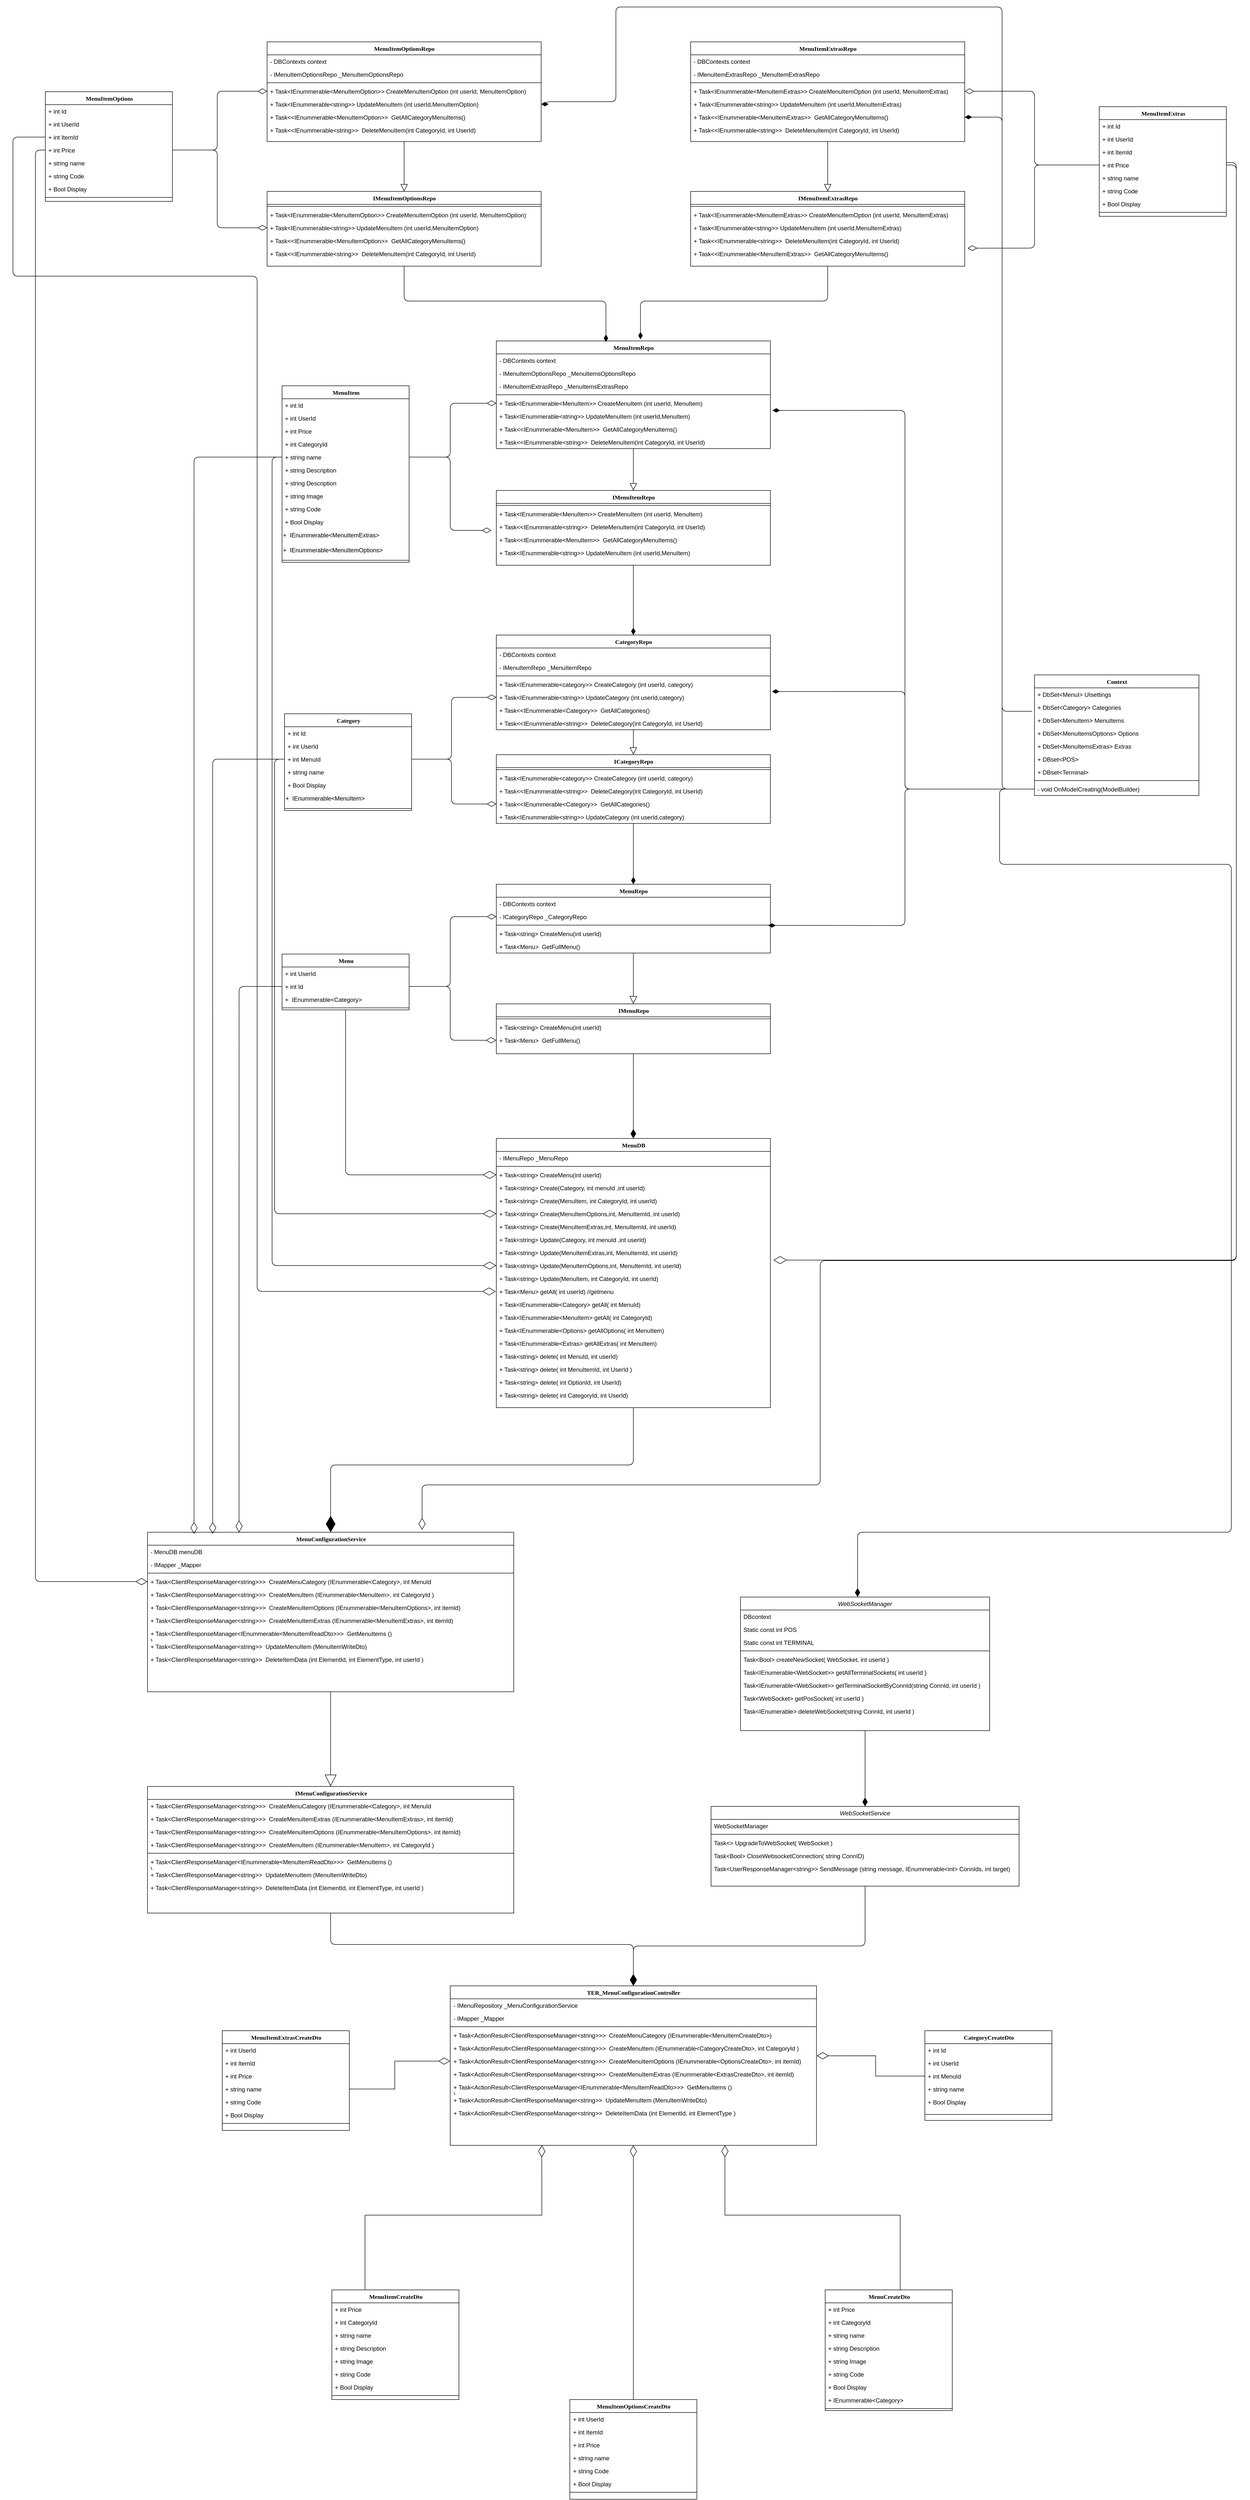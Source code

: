 <mxfile version="14.1.5" type="device"><diagram name="Page-1" id="9f46799a-70d6-7492-0946-bef42562c5a5"><mxGraphModel dx="2844" dy="4988" grid="1" gridSize="10" guides="1" tooltips="1" connect="1" arrows="1" fold="1" page="1" pageScale="1" pageWidth="1100" pageHeight="850" background="#ffffff" math="0" shadow="0"><root><mxCell id="0"/><mxCell id="1" parent="0"/><mxCell id="30N4EaHpxQlTIvlBwK_s-26" style="edgeStyle=orthogonalEdgeStyle;rounded=0;orthogonalLoop=1;jettySize=auto;html=1;exitX=0.5;exitY=1;exitDx=0;exitDy=0;entryX=0.5;entryY=0;entryDx=0;entryDy=0;endArrow=block;endFill=0;endSize=21;" parent="1" source="4AUTrT9b01MXJVSKuKMx-1" target="4AUTrT9b01MXJVSKuKMx-395" edge="1"><mxGeometry relative="1" as="geometry"/></mxCell><mxCell id="4AUTrT9b01MXJVSKuKMx-1" value="MenuConfigurationService" style="swimlane;html=1;fontStyle=1;align=center;verticalAlign=top;childLayout=stackLayout;horizontal=1;startSize=26;horizontalStack=0;resizeParent=1;resizeLast=0;collapsible=1;marginBottom=0;swimlaneFillColor=#ffffff;rounded=0;shadow=0;comic=0;labelBackgroundColor=none;strokeWidth=1;fillColor=none;fontFamily=Verdana;fontSize=12" parent="1" vertex="1"><mxGeometry x="950" y="-270" width="735" height="320" as="geometry"/></mxCell><mxCell id="4AUTrT9b01MXJVSKuKMx-100" value="- MenuDB menuDB" style="text;html=1;strokeColor=none;fillColor=none;align=left;verticalAlign=top;spacingLeft=4;spacingRight=4;whiteSpace=wrap;overflow=hidden;rotatable=0;points=[[0,0.5],[1,0.5]];portConstraint=eastwest;" parent="4AUTrT9b01MXJVSKuKMx-1" vertex="1"><mxGeometry y="26" width="735" height="26" as="geometry"/></mxCell><mxCell id="4AUTrT9b01MXJVSKuKMx-3" value="- IMapper _Mapper" style="text;html=1;strokeColor=none;fillColor=none;align=left;verticalAlign=top;spacingLeft=4;spacingRight=4;whiteSpace=wrap;overflow=hidden;rotatable=0;points=[[0,0.5],[1,0.5]];portConstraint=eastwest;" parent="4AUTrT9b01MXJVSKuKMx-1" vertex="1"><mxGeometry y="52" width="735" height="26" as="geometry"/></mxCell><mxCell id="4AUTrT9b01MXJVSKuKMx-4" value="" style="line;html=1;strokeWidth=1;fillColor=none;align=left;verticalAlign=middle;spacingTop=-1;spacingLeft=3;spacingRight=3;rotatable=0;labelPosition=right;points=[];portConstraint=eastwest;" parent="4AUTrT9b01MXJVSKuKMx-1" vertex="1"><mxGeometry y="78" width="735" height="8" as="geometry"/></mxCell><mxCell id="4AUTrT9b01MXJVSKuKMx-97" value="+ Task&amp;lt;ClientResponseManager&amp;lt;string&amp;gt;&amp;gt;&amp;gt;&amp;nbsp; CreateMenuCategory (IEnummerable&amp;lt;Category&amp;gt;, int MenuId" style="text;html=1;strokeColor=none;fillColor=none;align=left;verticalAlign=top;spacingLeft=4;spacingRight=4;whiteSpace=wrap;overflow=hidden;rotatable=0;points=[[0,0.5],[1,0.5]];portConstraint=eastwest;" parent="4AUTrT9b01MXJVSKuKMx-1" vertex="1"><mxGeometry y="86" width="735" height="26" as="geometry"/></mxCell><mxCell id="4AUTrT9b01MXJVSKuKMx-5" value="+ Task&amp;lt;ClientResponseManager&amp;lt;string&amp;gt;&amp;gt;&amp;gt;&amp;nbsp; CreateMenuItem (IEnummerable&amp;lt;MenuItem&amp;gt;, int CategoryId )" style="text;html=1;strokeColor=none;fillColor=none;align=left;verticalAlign=top;spacingLeft=4;spacingRight=4;whiteSpace=wrap;overflow=hidden;rotatable=0;points=[[0,0.5],[1,0.5]];portConstraint=eastwest;" parent="4AUTrT9b01MXJVSKuKMx-1" vertex="1"><mxGeometry y="112" width="735" height="26" as="geometry"/></mxCell><mxCell id="4AUTrT9b01MXJVSKuKMx-98" value="+ Task&amp;lt;ClientResponseManager&amp;lt;string&amp;gt;&amp;gt;&amp;gt;&amp;nbsp; CreateMenuItemOptions (IEnummerable&amp;lt;MenuItemOptions&amp;gt;, int itemId)" style="text;html=1;strokeColor=none;fillColor=none;align=left;verticalAlign=top;spacingLeft=4;spacingRight=4;whiteSpace=wrap;overflow=hidden;rotatable=0;points=[[0,0.5],[1,0.5]];portConstraint=eastwest;" parent="4AUTrT9b01MXJVSKuKMx-1" vertex="1"><mxGeometry y="138" width="735" height="26" as="geometry"/></mxCell><mxCell id="4AUTrT9b01MXJVSKuKMx-99" value="+ Task&amp;lt;ClientResponseManager&amp;lt;string&amp;gt;&amp;gt;&amp;gt;&amp;nbsp; CreateMenuItemExtras (IEnummerable&amp;lt;MenuItemExtras&amp;gt;, int itemId)" style="text;html=1;strokeColor=none;fillColor=none;align=left;verticalAlign=top;spacingLeft=4;spacingRight=4;whiteSpace=wrap;overflow=hidden;rotatable=0;points=[[0,0.5],[1,0.5]];portConstraint=eastwest;" parent="4AUTrT9b01MXJVSKuKMx-1" vertex="1"><mxGeometry y="164" width="735" height="26" as="geometry"/></mxCell><mxCell id="4AUTrT9b01MXJVSKuKMx-6" value="+ Task&amp;lt;ClientResponseManager&amp;lt;IEnummerable&amp;lt;MenuItemReadDto&amp;gt;&amp;gt;&amp;gt;&amp;nbsp; GetMenuItems ()&lt;br&gt;)" style="text;html=1;strokeColor=none;fillColor=none;align=left;verticalAlign=top;spacingLeft=4;spacingRight=4;whiteSpace=wrap;overflow=hidden;rotatable=0;points=[[0,0.5],[1,0.5]];portConstraint=eastwest;" parent="4AUTrT9b01MXJVSKuKMx-1" vertex="1"><mxGeometry y="190" width="735" height="26" as="geometry"/></mxCell><mxCell id="4AUTrT9b01MXJVSKuKMx-95" value="+ Task&amp;lt;ClientResponseManager&amp;lt;string&amp;gt;&amp;gt;&amp;nbsp; UpdateMenuItem (MenuItemWriteDto)" style="text;html=1;strokeColor=none;fillColor=none;align=left;verticalAlign=top;spacingLeft=4;spacingRight=4;whiteSpace=wrap;overflow=hidden;rotatable=0;points=[[0,0.5],[1,0.5]];portConstraint=eastwest;" parent="4AUTrT9b01MXJVSKuKMx-1" vertex="1"><mxGeometry y="216" width="735" height="26" as="geometry"/></mxCell><mxCell id="4AUTrT9b01MXJVSKuKMx-8" value="+ Task&amp;lt;ClientResponseManager&amp;lt;string&amp;gt;&amp;gt;&amp;nbsp; DeleteItemData (int ElementId, int ElementType, int userId )" style="text;html=1;strokeColor=none;fillColor=none;align=left;verticalAlign=top;spacingLeft=4;spacingRight=4;whiteSpace=wrap;overflow=hidden;rotatable=0;points=[[0,0.5],[1,0.5]];portConstraint=eastwest;" parent="4AUTrT9b01MXJVSKuKMx-1" vertex="1"><mxGeometry y="242" width="735" height="26" as="geometry"/></mxCell><mxCell id="4AUTrT9b01MXJVSKuKMx-26" style="edgeStyle=orthogonalEdgeStyle;rounded=0;orthogonalLoop=1;jettySize=auto;html=1;exitX=0.484;exitY=-0.005;exitDx=0;exitDy=0;entryX=0.491;entryY=1.083;entryDx=0;entryDy=0;entryPerimeter=0;endArrow=diamondThin;endFill=1;endSize=15;exitPerimeter=0;" parent="1" edge="1"><mxGeometry relative="1" as="geometry"><Array as="points"><mxPoint x="1030" y="-151"/></Array><mxPoint x="1030.05" y="-267.012" as="targetPoint"/></mxGeometry></mxCell><mxCell id="4AUTrT9b01MXJVSKuKMx-74" style="edgeStyle=orthogonalEdgeStyle;rounded=1;orthogonalLoop=1;jettySize=auto;html=1;exitX=1;exitY=0.5;exitDx=0;exitDy=0;entryX=-0.004;entryY=0.158;entryDx=0;entryDy=0;entryPerimeter=0;endArrow=diamondThin;endFill=0;endSize=15;" parent="1" edge="1"><mxGeometry relative="1" as="geometry"><mxPoint x="757.8" y="232.108" as="targetPoint"/></mxGeometry></mxCell><mxCell id="4AUTrT9b01MXJVSKuKMx-134" style="edgeStyle=orthogonalEdgeStyle;rounded=0;orthogonalLoop=1;jettySize=auto;html=1;exitX=0.5;exitY=0;exitDx=0;exitDy=0;entryX=0.5;entryY=1;entryDx=0;entryDy=0;startArrow=block;startFill=0;endArrow=none;endFill=0;startSize=13;" parent="1" source="4AUTrT9b01MXJVSKuKMx-118" target="4AUTrT9b01MXJVSKuKMx-129" edge="1"><mxGeometry relative="1" as="geometry"/></mxCell><mxCell id="4AUTrT9b01MXJVSKuKMx-358" style="edgeStyle=orthogonalEdgeStyle;rounded=1;orthogonalLoop=1;jettySize=auto;html=1;exitX=0.5;exitY=1;exitDx=0;exitDy=0;entryX=0.5;entryY=0;entryDx=0;entryDy=0;startArrow=none;startFill=0;startSize=13;endArrow=diamondThin;endFill=1;endSize=16;" parent="1" source="4AUTrT9b01MXJVSKuKMx-118" target="4AUTrT9b01MXJVSKuKMx-334" edge="1"><mxGeometry relative="1" as="geometry"/></mxCell><mxCell id="4AUTrT9b01MXJVSKuKMx-118" value="IMenuRepo" style="swimlane;html=1;fontStyle=1;align=center;verticalAlign=top;childLayout=stackLayout;horizontal=1;startSize=26;horizontalStack=0;resizeParent=1;resizeLast=0;collapsible=1;marginBottom=0;swimlaneFillColor=#ffffff;rounded=0;shadow=0;comic=0;labelBackgroundColor=none;strokeWidth=1;fillColor=none;fontFamily=Verdana;fontSize=12" parent="1" vertex="1"><mxGeometry x="1650" y="-1330" width="550" height="100" as="geometry"/></mxCell><mxCell id="4AUTrT9b01MXJVSKuKMx-120" value="" style="line;html=1;strokeWidth=1;fillColor=none;align=left;verticalAlign=middle;spacingTop=-1;spacingLeft=3;spacingRight=3;rotatable=0;labelPosition=right;points=[];portConstraint=eastwest;" parent="4AUTrT9b01MXJVSKuKMx-118" vertex="1"><mxGeometry y="26" width="550" height="8" as="geometry"/></mxCell><mxCell id="4AUTrT9b01MXJVSKuKMx-121" value="+ Task&amp;lt;string&amp;gt; CreateMenu(int userId)" style="text;html=1;strokeColor=none;fillColor=none;align=left;verticalAlign=top;spacingLeft=4;spacingRight=4;whiteSpace=wrap;overflow=hidden;rotatable=0;points=[[0,0.5],[1,0.5]];portConstraint=eastwest;" parent="4AUTrT9b01MXJVSKuKMx-118" vertex="1"><mxGeometry y="34" width="550" height="26" as="geometry"/></mxCell><mxCell id="4AUTrT9b01MXJVSKuKMx-123" value="+ Task&amp;lt;Menu&amp;gt;&amp;nbsp; GetFullMenu()" style="text;html=1;strokeColor=none;fillColor=none;align=left;verticalAlign=top;spacingLeft=4;spacingRight=4;whiteSpace=wrap;overflow=hidden;rotatable=0;points=[[0,0.5],[1,0.5]];portConstraint=eastwest;" parent="4AUTrT9b01MXJVSKuKMx-118" vertex="1"><mxGeometry y="60" width="550" height="26" as="geometry"/></mxCell><mxCell id="4AUTrT9b01MXJVSKuKMx-125" value="Context" style="swimlane;html=1;fontStyle=1;align=center;verticalAlign=top;childLayout=stackLayout;horizontal=1;startSize=26;horizontalStack=0;resizeParent=1;resizeLast=0;collapsible=1;marginBottom=0;swimlaneFillColor=#ffffff;rounded=0;shadow=0;comic=0;labelBackgroundColor=none;strokeWidth=1;fillColor=none;fontFamily=Verdana;fontSize=12" parent="1" vertex="1"><mxGeometry x="2730" y="-1990" width="330" height="242" as="geometry"/></mxCell><mxCell id="4AUTrT9b01MXJVSKuKMx-126" value="+&amp;nbsp;DbSet&amp;lt;MenuI&amp;gt; UIsettings" style="text;html=1;strokeColor=none;fillColor=none;align=left;verticalAlign=top;spacingLeft=4;spacingRight=4;whiteSpace=wrap;overflow=hidden;rotatable=0;points=[[0,0.5],[1,0.5]];portConstraint=eastwest;" parent="4AUTrT9b01MXJVSKuKMx-125" vertex="1"><mxGeometry y="26" width="330" height="26" as="geometry"/></mxCell><mxCell id="4AUTrT9b01MXJVSKuKMx-278" value="+&amp;nbsp;DbSet&amp;lt;Category&amp;gt; Categories" style="text;html=1;strokeColor=none;fillColor=none;align=left;verticalAlign=top;spacingLeft=4;spacingRight=4;whiteSpace=wrap;overflow=hidden;rotatable=0;points=[[0,0.5],[1,0.5]];portConstraint=eastwest;" parent="4AUTrT9b01MXJVSKuKMx-125" vertex="1"><mxGeometry y="52" width="330" height="26" as="geometry"/></mxCell><mxCell id="4AUTrT9b01MXJVSKuKMx-279" value="+&amp;nbsp;DbSet&amp;lt;MenuItem&amp;gt; MenuItems" style="text;html=1;strokeColor=none;fillColor=none;align=left;verticalAlign=top;spacingLeft=4;spacingRight=4;whiteSpace=wrap;overflow=hidden;rotatable=0;points=[[0,0.5],[1,0.5]];portConstraint=eastwest;" parent="4AUTrT9b01MXJVSKuKMx-125" vertex="1"><mxGeometry y="78" width="330" height="26" as="geometry"/></mxCell><mxCell id="4AUTrT9b01MXJVSKuKMx-280" value="+&amp;nbsp;DbSet&amp;lt;MenuItemsOptions&amp;gt; Options" style="text;html=1;strokeColor=none;fillColor=none;align=left;verticalAlign=top;spacingLeft=4;spacingRight=4;whiteSpace=wrap;overflow=hidden;rotatable=0;points=[[0,0.5],[1,0.5]];portConstraint=eastwest;" parent="4AUTrT9b01MXJVSKuKMx-125" vertex="1"><mxGeometry y="104" width="330" height="26" as="geometry"/></mxCell><mxCell id="4AUTrT9b01MXJVSKuKMx-281" value="+&amp;nbsp;DbSet&amp;lt;MenuItemsExtras&amp;gt; Extras" style="text;html=1;strokeColor=none;fillColor=none;align=left;verticalAlign=top;spacingLeft=4;spacingRight=4;whiteSpace=wrap;overflow=hidden;rotatable=0;points=[[0,0.5],[1,0.5]];portConstraint=eastwest;" parent="4AUTrT9b01MXJVSKuKMx-125" vertex="1"><mxGeometry y="130" width="330" height="26" as="geometry"/></mxCell><mxCell id="6rJA-8oh4sKW0pmKPHhu-23" value="+ DBset&lt;POS&gt;" style="text;align=left;verticalAlign=top;spacingLeft=4;spacingRight=4;overflow=hidden;rotatable=0;points=[[0,0.5],[1,0.5]];portConstraint=eastwest;rounded=0;shadow=0;html=0;" vertex="1" parent="4AUTrT9b01MXJVSKuKMx-125"><mxGeometry y="156" width="330" height="26" as="geometry"/></mxCell><mxCell id="6rJA-8oh4sKW0pmKPHhu-24" value="+ DBset&lt;Terminal&gt;" style="text;align=left;verticalAlign=top;spacingLeft=4;spacingRight=4;overflow=hidden;rotatable=0;points=[[0,0.5],[1,0.5]];portConstraint=eastwest;rounded=0;shadow=0;html=0;" vertex="1" parent="4AUTrT9b01MXJVSKuKMx-125"><mxGeometry y="182" width="330" height="26" as="geometry"/></mxCell><mxCell id="4AUTrT9b01MXJVSKuKMx-127" value="" style="line;html=1;strokeWidth=1;fillColor=none;align=left;verticalAlign=middle;spacingTop=-1;spacingLeft=3;spacingRight=3;rotatable=0;labelPosition=right;points=[];portConstraint=eastwest;" parent="4AUTrT9b01MXJVSKuKMx-125" vertex="1"><mxGeometry y="208" width="330" height="8" as="geometry"/></mxCell><mxCell id="4AUTrT9b01MXJVSKuKMx-128" value="- void OnModelCreating(ModelBuilder)" style="text;html=1;strokeColor=none;fillColor=none;align=left;verticalAlign=top;spacingLeft=4;spacingRight=4;whiteSpace=wrap;overflow=hidden;rotatable=0;points=[[0,0.5],[1,0.5]];portConstraint=eastwest;" parent="4AUTrT9b01MXJVSKuKMx-125" vertex="1"><mxGeometry y="216" width="330" height="26" as="geometry"/></mxCell><mxCell id="4AUTrT9b01MXJVSKuKMx-129" value="MenuRepo" style="swimlane;html=1;fontStyle=1;align=center;verticalAlign=top;childLayout=stackLayout;horizontal=1;startSize=26;horizontalStack=0;resizeParent=1;resizeLast=0;collapsible=1;marginBottom=0;swimlaneFillColor=#ffffff;rounded=0;shadow=0;comic=0;labelBackgroundColor=none;strokeWidth=1;fillColor=none;fontFamily=Verdana;fontSize=12" parent="1" vertex="1"><mxGeometry x="1650" y="-1570" width="550" height="138" as="geometry"/></mxCell><mxCell id="4AUTrT9b01MXJVSKuKMx-130" value="- DBContexts context&lt;br&gt;" style="text;html=1;strokeColor=none;fillColor=none;align=left;verticalAlign=top;spacingLeft=4;spacingRight=4;whiteSpace=wrap;overflow=hidden;rotatable=0;points=[[0,0.5],[1,0.5]];portConstraint=eastwest;" parent="4AUTrT9b01MXJVSKuKMx-129" vertex="1"><mxGeometry y="26" width="550" height="26" as="geometry"/></mxCell><mxCell id="4AUTrT9b01MXJVSKuKMx-150" value="&lt;div style=&quot;text-align: center&quot;&gt;- ICategoryRepo _CategoryRepo&lt;/div&gt;" style="text;html=1;strokeColor=none;fillColor=none;align=left;verticalAlign=top;spacingLeft=4;spacingRight=4;whiteSpace=wrap;overflow=hidden;rotatable=0;points=[[0,0.5],[1,0.5]];portConstraint=eastwest;" parent="4AUTrT9b01MXJVSKuKMx-129" vertex="1"><mxGeometry y="52" width="550" height="26" as="geometry"/></mxCell><mxCell id="4AUTrT9b01MXJVSKuKMx-131" value="" style="line;html=1;strokeWidth=1;fillColor=none;align=left;verticalAlign=middle;spacingTop=-1;spacingLeft=3;spacingRight=3;rotatable=0;labelPosition=right;points=[];portConstraint=eastwest;" parent="4AUTrT9b01MXJVSKuKMx-129" vertex="1"><mxGeometry y="78" width="550" height="8" as="geometry"/></mxCell><mxCell id="4AUTrT9b01MXJVSKuKMx-132" value="+ Task&amp;lt;string&amp;gt; CreateMenu(int userId)" style="text;html=1;strokeColor=none;fillColor=none;align=left;verticalAlign=top;spacingLeft=4;spacingRight=4;whiteSpace=wrap;overflow=hidden;rotatable=0;points=[[0,0.5],[1,0.5]];portConstraint=eastwest;" parent="4AUTrT9b01MXJVSKuKMx-129" vertex="1"><mxGeometry y="86" width="550" height="26" as="geometry"/></mxCell><mxCell id="4AUTrT9b01MXJVSKuKMx-133" value="+ Task&amp;lt;Menu&amp;gt;&amp;nbsp; GetFullMenu()" style="text;html=1;strokeColor=none;fillColor=none;align=left;verticalAlign=top;spacingLeft=4;spacingRight=4;whiteSpace=wrap;overflow=hidden;rotatable=0;points=[[0,0.5],[1,0.5]];portConstraint=eastwest;" parent="4AUTrT9b01MXJVSKuKMx-129" vertex="1"><mxGeometry y="112" width="550" height="26" as="geometry"/></mxCell><mxCell id="4AUTrT9b01MXJVSKuKMx-152" style="edgeStyle=orthogonalEdgeStyle;rounded=0;orthogonalLoop=1;jettySize=auto;html=1;exitX=0.5;exitY=1;exitDx=0;exitDy=0;entryX=0.5;entryY=0;entryDx=0;entryDy=0;startArrow=none;startFill=0;startSize=13;endArrow=diamondThin;endFill=1;endSize=12;" parent="1" source="4AUTrT9b01MXJVSKuKMx-136" target="4AUTrT9b01MXJVSKuKMx-129" edge="1"><mxGeometry relative="1" as="geometry"/></mxCell><mxCell id="4AUTrT9b01MXJVSKuKMx-136" value="ICategoryRepo" style="swimlane;html=1;fontStyle=1;align=center;verticalAlign=top;childLayout=stackLayout;horizontal=1;startSize=26;horizontalStack=0;resizeParent=1;resizeLast=0;collapsible=1;marginBottom=0;swimlaneFillColor=#ffffff;rounded=0;shadow=0;comic=0;labelBackgroundColor=none;strokeWidth=1;fillColor=none;fontFamily=Verdana;fontSize=12" parent="1" vertex="1"><mxGeometry x="1650" y="-1830" width="550" height="138" as="geometry"/></mxCell><mxCell id="4AUTrT9b01MXJVSKuKMx-137" value="" style="line;html=1;strokeWidth=1;fillColor=none;align=left;verticalAlign=middle;spacingTop=-1;spacingLeft=3;spacingRight=3;rotatable=0;labelPosition=right;points=[];portConstraint=eastwest;" parent="4AUTrT9b01MXJVSKuKMx-136" vertex="1"><mxGeometry y="26" width="550" height="8" as="geometry"/></mxCell><mxCell id="4AUTrT9b01MXJVSKuKMx-196" value="+ Task&amp;lt;IEnummerable&amp;lt;category&amp;gt;&amp;gt; CreateCategory (int userId, category)" style="text;html=1;strokeColor=none;fillColor=none;align=left;verticalAlign=top;spacingLeft=4;spacingRight=4;whiteSpace=wrap;overflow=hidden;rotatable=0;points=[[0,0.5],[1,0.5]];portConstraint=eastwest;" parent="4AUTrT9b01MXJVSKuKMx-136" vertex="1"><mxGeometry y="34" width="550" height="26" as="geometry"/></mxCell><mxCell id="4AUTrT9b01MXJVSKuKMx-199" value="+ Task&amp;lt;&amp;lt;IEnummerable&amp;lt;string&amp;gt;&amp;gt;&amp;nbsp; DeleteCategory(int CategoryId, int UserId)" style="text;html=1;strokeColor=none;fillColor=none;align=left;verticalAlign=top;spacingLeft=4;spacingRight=4;whiteSpace=wrap;overflow=hidden;rotatable=0;points=[[0,0.5],[1,0.5]];portConstraint=eastwest;" parent="4AUTrT9b01MXJVSKuKMx-136" vertex="1"><mxGeometry y="60" width="550" height="26" as="geometry"/></mxCell><mxCell id="4AUTrT9b01MXJVSKuKMx-198" value="+ Task&amp;lt;&amp;lt;IEnummerable&amp;lt;Category&amp;gt;&amp;gt;&amp;nbsp; GetAllCategories()" style="text;html=1;strokeColor=none;fillColor=none;align=left;verticalAlign=top;spacingLeft=4;spacingRight=4;whiteSpace=wrap;overflow=hidden;rotatable=0;points=[[0,0.5],[1,0.5]];portConstraint=eastwest;" parent="4AUTrT9b01MXJVSKuKMx-136" vertex="1"><mxGeometry y="86" width="550" height="26" as="geometry"/></mxCell><mxCell id="4AUTrT9b01MXJVSKuKMx-197" value="+ Task&amp;lt;IEnummerable&amp;lt;string&amp;gt;&amp;gt; UpdateCategory (int userId,category)" style="text;html=1;strokeColor=none;fillColor=none;align=left;verticalAlign=top;spacingLeft=4;spacingRight=4;whiteSpace=wrap;overflow=hidden;rotatable=0;points=[[0,0.5],[1,0.5]];portConstraint=eastwest;" parent="4AUTrT9b01MXJVSKuKMx-136" vertex="1"><mxGeometry y="112" width="550" height="26" as="geometry"/></mxCell><mxCell id="4AUTrT9b01MXJVSKuKMx-149" style="edgeStyle=orthogonalEdgeStyle;rounded=0;orthogonalLoop=1;jettySize=auto;html=1;exitX=0.5;exitY=1;exitDx=0;exitDy=0;entryX=0.5;entryY=0;entryDx=0;entryDy=0;endArrow=block;endFill=0;endSize=12;" parent="1" source="4AUTrT9b01MXJVSKuKMx-140" target="4AUTrT9b01MXJVSKuKMx-136" edge="1"><mxGeometry relative="1" as="geometry"/></mxCell><mxCell id="4AUTrT9b01MXJVSKuKMx-140" value="CategoryRepo" style="swimlane;html=1;fontStyle=1;align=center;verticalAlign=top;childLayout=stackLayout;horizontal=1;startSize=26;horizontalStack=0;resizeParent=1;resizeLast=0;collapsible=1;marginBottom=0;swimlaneFillColor=#ffffff;rounded=0;shadow=0;comic=0;labelBackgroundColor=none;strokeWidth=1;fillColor=none;fontFamily=Verdana;fontSize=12" parent="1" vertex="1"><mxGeometry x="1650" y="-2070" width="550" height="190" as="geometry"/></mxCell><mxCell id="4AUTrT9b01MXJVSKuKMx-141" value="- DBContexts context&lt;br&gt;" style="text;html=1;strokeColor=none;fillColor=none;align=left;verticalAlign=top;spacingLeft=4;spacingRight=4;whiteSpace=wrap;overflow=hidden;rotatable=0;points=[[0,0.5],[1,0.5]];portConstraint=eastwest;" parent="4AUTrT9b01MXJVSKuKMx-140" vertex="1"><mxGeometry y="26" width="550" height="26" as="geometry"/></mxCell><mxCell id="4AUTrT9b01MXJVSKuKMx-151" value="- IMenuItemRepo _MenuItemRepo" style="text;html=1;strokeColor=none;fillColor=none;align=left;verticalAlign=top;spacingLeft=4;spacingRight=4;whiteSpace=wrap;overflow=hidden;rotatable=0;points=[[0,0.5],[1,0.5]];portConstraint=eastwest;" parent="4AUTrT9b01MXJVSKuKMx-140" vertex="1"><mxGeometry y="52" width="550" height="26" as="geometry"/></mxCell><mxCell id="4AUTrT9b01MXJVSKuKMx-142" value="" style="line;html=1;strokeWidth=1;fillColor=none;align=left;verticalAlign=middle;spacingTop=-1;spacingLeft=3;spacingRight=3;rotatable=0;labelPosition=right;points=[];portConstraint=eastwest;" parent="4AUTrT9b01MXJVSKuKMx-140" vertex="1"><mxGeometry y="78" width="550" height="8" as="geometry"/></mxCell><mxCell id="4AUTrT9b01MXJVSKuKMx-143" value="+ Task&amp;lt;IEnummerable&amp;lt;category&amp;gt;&amp;gt; CreateCategory (int userId, category)" style="text;html=1;strokeColor=none;fillColor=none;align=left;verticalAlign=top;spacingLeft=4;spacingRight=4;whiteSpace=wrap;overflow=hidden;rotatable=0;points=[[0,0.5],[1,0.5]];portConstraint=eastwest;" parent="4AUTrT9b01MXJVSKuKMx-140" vertex="1"><mxGeometry y="86" width="550" height="26" as="geometry"/></mxCell><mxCell id="4AUTrT9b01MXJVSKuKMx-177" value="+ Task&amp;lt;IEnummerable&amp;lt;string&amp;gt;&amp;gt; UpdateCategory (int userId,category)" style="text;html=1;strokeColor=none;fillColor=none;align=left;verticalAlign=top;spacingLeft=4;spacingRight=4;whiteSpace=wrap;overflow=hidden;rotatable=0;points=[[0,0.5],[1,0.5]];portConstraint=eastwest;" parent="4AUTrT9b01MXJVSKuKMx-140" vertex="1"><mxGeometry y="112" width="550" height="26" as="geometry"/></mxCell><mxCell id="4AUTrT9b01MXJVSKuKMx-144" value="+ Task&amp;lt;&amp;lt;IEnummerable&amp;lt;Category&amp;gt;&amp;gt;&amp;nbsp; GetAllCategories()" style="text;html=1;strokeColor=none;fillColor=none;align=left;verticalAlign=top;spacingLeft=4;spacingRight=4;whiteSpace=wrap;overflow=hidden;rotatable=0;points=[[0,0.5],[1,0.5]];portConstraint=eastwest;" parent="4AUTrT9b01MXJVSKuKMx-140" vertex="1"><mxGeometry y="138" width="550" height="26" as="geometry"/></mxCell><mxCell id="4AUTrT9b01MXJVSKuKMx-145" value="+ Task&amp;lt;&amp;lt;IEnummerable&amp;lt;string&amp;gt;&amp;gt;&amp;nbsp; DeleteCategory(int CategoryId, int UserId)" style="text;html=1;strokeColor=none;fillColor=none;align=left;verticalAlign=top;spacingLeft=4;spacingRight=4;whiteSpace=wrap;overflow=hidden;rotatable=0;points=[[0,0.5],[1,0.5]];portConstraint=eastwest;" parent="4AUTrT9b01MXJVSKuKMx-140" vertex="1"><mxGeometry y="164" width="550" height="26" as="geometry"/></mxCell><mxCell id="4AUTrT9b01MXJVSKuKMx-204" style="edgeStyle=orthogonalEdgeStyle;rounded=0;orthogonalLoop=1;jettySize=auto;html=1;exitX=0.5;exitY=1;exitDx=0;exitDy=0;entryX=0.5;entryY=0;entryDx=0;entryDy=0;startArrow=none;startFill=0;startSize=13;endArrow=diamondThin;endFill=1;endSize=12;" parent="1" source="4AUTrT9b01MXJVSKuKMx-178" target="4AUTrT9b01MXJVSKuKMx-140" edge="1"><mxGeometry relative="1" as="geometry"/></mxCell><mxCell id="4AUTrT9b01MXJVSKuKMx-178" value="IMenuItemRepo" style="swimlane;html=1;fontStyle=1;align=center;verticalAlign=top;childLayout=stackLayout;horizontal=1;startSize=26;horizontalStack=0;resizeParent=1;resizeLast=0;collapsible=1;marginBottom=0;swimlaneFillColor=#ffffff;rounded=0;shadow=0;comic=0;labelBackgroundColor=none;strokeWidth=1;fillColor=none;fontFamily=Verdana;fontSize=12" parent="1" vertex="1"><mxGeometry x="1650" y="-2360" width="550" height="150" as="geometry"/></mxCell><mxCell id="4AUTrT9b01MXJVSKuKMx-179" value="" style="line;html=1;strokeWidth=1;fillColor=none;align=left;verticalAlign=middle;spacingTop=-1;spacingLeft=3;spacingRight=3;rotatable=0;labelPosition=right;points=[];portConstraint=eastwest;" parent="4AUTrT9b01MXJVSKuKMx-178" vertex="1"><mxGeometry y="26" width="550" height="8" as="geometry"/></mxCell><mxCell id="4AUTrT9b01MXJVSKuKMx-200" value="+ Task&amp;lt;IEnummerable&amp;lt;MenuItem&amp;gt;&amp;gt; CreateMenuItem (int userId, MenuItem)" style="text;html=1;strokeColor=none;fillColor=none;align=left;verticalAlign=top;spacingLeft=4;spacingRight=4;whiteSpace=wrap;overflow=hidden;rotatable=0;points=[[0,0.5],[1,0.5]];portConstraint=eastwest;" parent="4AUTrT9b01MXJVSKuKMx-178" vertex="1"><mxGeometry y="34" width="550" height="26" as="geometry"/></mxCell><mxCell id="4AUTrT9b01MXJVSKuKMx-203" value="+ Task&amp;lt;&amp;lt;IEnummerable&amp;lt;string&amp;gt;&amp;gt;&amp;nbsp; DeleteMenuItem(int CategoryId, int UserId)" style="text;html=1;strokeColor=none;fillColor=none;align=left;verticalAlign=top;spacingLeft=4;spacingRight=4;whiteSpace=wrap;overflow=hidden;rotatable=0;points=[[0,0.5],[1,0.5]];portConstraint=eastwest;" parent="4AUTrT9b01MXJVSKuKMx-178" vertex="1"><mxGeometry y="60" width="550" height="26" as="geometry"/></mxCell><mxCell id="4AUTrT9b01MXJVSKuKMx-202" value="+ Task&amp;lt;&amp;lt;IEnummerable&amp;lt;MenuItem&amp;gt;&amp;gt;&amp;nbsp; GetAllCategoryMenuItems()" style="text;html=1;strokeColor=none;fillColor=none;align=left;verticalAlign=top;spacingLeft=4;spacingRight=4;whiteSpace=wrap;overflow=hidden;rotatable=0;points=[[0,0.5],[1,0.5]];portConstraint=eastwest;" parent="4AUTrT9b01MXJVSKuKMx-178" vertex="1"><mxGeometry y="86" width="550" height="26" as="geometry"/></mxCell><mxCell id="4AUTrT9b01MXJVSKuKMx-201" value="+ Task&amp;lt;IEnummerable&amp;lt;string&amp;gt;&amp;gt; UpdateMenuItem (int userId,MenuItem)" style="text;html=1;strokeColor=none;fillColor=none;align=left;verticalAlign=top;spacingLeft=4;spacingRight=4;whiteSpace=wrap;overflow=hidden;rotatable=0;points=[[0,0.5],[1,0.5]];portConstraint=eastwest;" parent="4AUTrT9b01MXJVSKuKMx-178" vertex="1"><mxGeometry y="112" width="550" height="26" as="geometry"/></mxCell><mxCell id="4AUTrT9b01MXJVSKuKMx-191" style="edgeStyle=orthogonalEdgeStyle;rounded=0;orthogonalLoop=1;jettySize=auto;html=1;exitX=0.5;exitY=1;exitDx=0;exitDy=0;entryX=0.5;entryY=0;entryDx=0;entryDy=0;startArrow=none;startFill=0;startSize=13;endArrow=block;endFill=0;endSize=12;" parent="1" source="4AUTrT9b01MXJVSKuKMx-183" target="4AUTrT9b01MXJVSKuKMx-178" edge="1"><mxGeometry relative="1" as="geometry"/></mxCell><mxCell id="4AUTrT9b01MXJVSKuKMx-183" value="MenuItemRepo" style="swimlane;html=1;fontStyle=1;align=center;verticalAlign=top;childLayout=stackLayout;horizontal=1;startSize=26;horizontalStack=0;resizeParent=1;resizeLast=0;collapsible=1;marginBottom=0;swimlaneFillColor=#ffffff;rounded=0;shadow=0;comic=0;labelBackgroundColor=none;strokeWidth=1;fillColor=none;fontFamily=Verdana;fontSize=12" parent="1" vertex="1"><mxGeometry x="1650" y="-2660" width="550" height="216" as="geometry"/></mxCell><mxCell id="4AUTrT9b01MXJVSKuKMx-184" value="- DBContexts context&lt;br&gt;" style="text;html=1;strokeColor=none;fillColor=none;align=left;verticalAlign=top;spacingLeft=4;spacingRight=4;whiteSpace=wrap;overflow=hidden;rotatable=0;points=[[0,0.5],[1,0.5]];portConstraint=eastwest;" parent="4AUTrT9b01MXJVSKuKMx-183" vertex="1"><mxGeometry y="26" width="550" height="26" as="geometry"/></mxCell><mxCell id="4AUTrT9b01MXJVSKuKMx-185" value="- IMenuItemOptionsRepo _MenuItemsOptionsRepo" style="text;html=1;strokeColor=none;fillColor=none;align=left;verticalAlign=top;spacingLeft=4;spacingRight=4;whiteSpace=wrap;overflow=hidden;rotatable=0;points=[[0,0.5],[1,0.5]];portConstraint=eastwest;" parent="4AUTrT9b01MXJVSKuKMx-183" vertex="1"><mxGeometry y="52" width="550" height="26" as="geometry"/></mxCell><mxCell id="4AUTrT9b01MXJVSKuKMx-258" value="- IMenuItemExtrasRepo _MenuItemsExtrasRepo" style="text;html=1;strokeColor=none;fillColor=none;align=left;verticalAlign=top;spacingLeft=4;spacingRight=4;whiteSpace=wrap;overflow=hidden;rotatable=0;points=[[0,0.5],[1,0.5]];portConstraint=eastwest;" parent="4AUTrT9b01MXJVSKuKMx-183" vertex="1"><mxGeometry y="78" width="550" height="26" as="geometry"/></mxCell><mxCell id="4AUTrT9b01MXJVSKuKMx-186" value="" style="line;html=1;strokeWidth=1;fillColor=none;align=left;verticalAlign=middle;spacingTop=-1;spacingLeft=3;spacingRight=3;rotatable=0;labelPosition=right;points=[];portConstraint=eastwest;" parent="4AUTrT9b01MXJVSKuKMx-183" vertex="1"><mxGeometry y="104" width="550" height="8" as="geometry"/></mxCell><mxCell id="4AUTrT9b01MXJVSKuKMx-187" value="+ Task&amp;lt;IEnummerable&amp;lt;MenuItem&amp;gt;&amp;gt; CreateMenuItem (int userId, MenuItem)" style="text;html=1;strokeColor=none;fillColor=none;align=left;verticalAlign=top;spacingLeft=4;spacingRight=4;whiteSpace=wrap;overflow=hidden;rotatable=0;points=[[0,0.5],[1,0.5]];portConstraint=eastwest;" parent="4AUTrT9b01MXJVSKuKMx-183" vertex="1"><mxGeometry y="112" width="550" height="26" as="geometry"/></mxCell><mxCell id="4AUTrT9b01MXJVSKuKMx-188" value="+ Task&amp;lt;IEnummerable&amp;lt;string&amp;gt;&amp;gt; UpdateMenuItem (int userId,MenuItem)" style="text;html=1;strokeColor=none;fillColor=none;align=left;verticalAlign=top;spacingLeft=4;spacingRight=4;whiteSpace=wrap;overflow=hidden;rotatable=0;points=[[0,0.5],[1,0.5]];portConstraint=eastwest;" parent="4AUTrT9b01MXJVSKuKMx-183" vertex="1"><mxGeometry y="138" width="550" height="26" as="geometry"/></mxCell><mxCell id="4AUTrT9b01MXJVSKuKMx-189" value="+ Task&amp;lt;&amp;lt;IEnummerable&amp;lt;MenuItem&amp;gt;&amp;gt;&amp;nbsp; GetAllCategoryMenuItems()" style="text;html=1;strokeColor=none;fillColor=none;align=left;verticalAlign=top;spacingLeft=4;spacingRight=4;whiteSpace=wrap;overflow=hidden;rotatable=0;points=[[0,0.5],[1,0.5]];portConstraint=eastwest;" parent="4AUTrT9b01MXJVSKuKMx-183" vertex="1"><mxGeometry y="164" width="550" height="26" as="geometry"/></mxCell><mxCell id="4AUTrT9b01MXJVSKuKMx-190" value="+ Task&amp;lt;&amp;lt;IEnummerable&amp;lt;string&amp;gt;&amp;gt;&amp;nbsp; DeleteMenuItem(int CategoryId, int UserId)" style="text;html=1;strokeColor=none;fillColor=none;align=left;verticalAlign=top;spacingLeft=4;spacingRight=4;whiteSpace=wrap;overflow=hidden;rotatable=0;points=[[0,0.5],[1,0.5]];portConstraint=eastwest;" parent="4AUTrT9b01MXJVSKuKMx-183" vertex="1"><mxGeometry y="190" width="550" height="26" as="geometry"/></mxCell><mxCell id="4AUTrT9b01MXJVSKuKMx-262" style="edgeStyle=orthogonalEdgeStyle;rounded=1;orthogonalLoop=1;jettySize=auto;html=1;exitX=0.5;exitY=1;exitDx=0;exitDy=0;startArrow=none;startFill=0;startSize=13;endArrow=diamondThin;endFill=1;endSize=12;entryX=0.4;entryY=0.009;entryDx=0;entryDy=0;entryPerimeter=0;" parent="1" source="4AUTrT9b01MXJVSKuKMx-205" target="4AUTrT9b01MXJVSKuKMx-183" edge="1"><mxGeometry relative="1" as="geometry"><mxPoint x="1920" y="-2660" as="targetPoint"/></mxGeometry></mxCell><mxCell id="4AUTrT9b01MXJVSKuKMx-205" value="IMenuItemOptionsRepo" style="swimlane;html=1;fontStyle=1;align=center;verticalAlign=top;childLayout=stackLayout;horizontal=1;startSize=26;horizontalStack=0;resizeParent=1;resizeLast=0;collapsible=1;marginBottom=0;swimlaneFillColor=#ffffff;rounded=0;shadow=0;comic=0;labelBackgroundColor=none;strokeWidth=1;fillColor=none;fontFamily=Verdana;fontSize=12" parent="1" vertex="1"><mxGeometry x="1190" y="-2960" width="550" height="150" as="geometry"/></mxCell><mxCell id="4AUTrT9b01MXJVSKuKMx-206" value="" style="line;html=1;strokeWidth=1;fillColor=none;align=left;verticalAlign=middle;spacingTop=-1;spacingLeft=3;spacingRight=3;rotatable=0;labelPosition=right;points=[];portConstraint=eastwest;" parent="4AUTrT9b01MXJVSKuKMx-205" vertex="1"><mxGeometry y="26" width="550" height="8" as="geometry"/></mxCell><mxCell id="4AUTrT9b01MXJVSKuKMx-236" value="+ Task&amp;lt;IEnummerable&amp;lt;MenuItemOption&amp;gt;&amp;gt; CreateMenuItemOption (int userId, MenuItemOption)" style="text;html=1;strokeColor=none;fillColor=none;align=left;verticalAlign=top;spacingLeft=4;spacingRight=4;whiteSpace=wrap;overflow=hidden;rotatable=0;points=[[0,0.5],[1,0.5]];portConstraint=eastwest;" parent="4AUTrT9b01MXJVSKuKMx-205" vertex="1"><mxGeometry y="34" width="550" height="26" as="geometry"/></mxCell><mxCell id="4AUTrT9b01MXJVSKuKMx-237" value="+ Task&amp;lt;IEnummerable&amp;lt;string&amp;gt;&amp;gt; UpdateMenuItem (int userId,MenuItemOption)" style="text;html=1;strokeColor=none;fillColor=none;align=left;verticalAlign=top;spacingLeft=4;spacingRight=4;whiteSpace=wrap;overflow=hidden;rotatable=0;points=[[0,0.5],[1,0.5]];portConstraint=eastwest;" parent="4AUTrT9b01MXJVSKuKMx-205" vertex="1"><mxGeometry y="60" width="550" height="26" as="geometry"/></mxCell><mxCell id="4AUTrT9b01MXJVSKuKMx-239" value="+ Task&amp;lt;&amp;lt;IEnummerable&amp;lt;MenuItemOption&amp;gt;&amp;gt;&amp;nbsp; GetAllCategoryMenuItems()" style="text;html=1;strokeColor=none;fillColor=none;align=left;verticalAlign=top;spacingLeft=4;spacingRight=4;whiteSpace=wrap;overflow=hidden;rotatable=0;points=[[0,0.5],[1,0.5]];portConstraint=eastwest;" parent="4AUTrT9b01MXJVSKuKMx-205" vertex="1"><mxGeometry y="86" width="550" height="26" as="geometry"/></mxCell><mxCell id="4AUTrT9b01MXJVSKuKMx-238" value="+ Task&amp;lt;&amp;lt;IEnummerable&amp;lt;string&amp;gt;&amp;gt;&amp;nbsp; DeleteMenuItem(int CategoryId, int UserId)" style="text;html=1;strokeColor=none;fillColor=none;align=left;verticalAlign=top;spacingLeft=4;spacingRight=4;whiteSpace=wrap;overflow=hidden;rotatable=0;points=[[0,0.5],[1,0.5]];portConstraint=eastwest;" parent="4AUTrT9b01MXJVSKuKMx-205" vertex="1"><mxGeometry y="112" width="550" height="26" as="geometry"/></mxCell><mxCell id="4AUTrT9b01MXJVSKuKMx-259" style="edgeStyle=orthogonalEdgeStyle;rounded=0;orthogonalLoop=1;jettySize=auto;html=1;exitX=0.5;exitY=1;exitDx=0;exitDy=0;entryX=0.5;entryY=0;entryDx=0;entryDy=0;startArrow=none;startFill=0;startSize=13;endArrow=block;endFill=0;endSize=12;" parent="1" source="4AUTrT9b01MXJVSKuKMx-211" target="4AUTrT9b01MXJVSKuKMx-205" edge="1"><mxGeometry relative="1" as="geometry"/></mxCell><mxCell id="4AUTrT9b01MXJVSKuKMx-211" value="MenuItemOptionsRepo" style="swimlane;html=1;fontStyle=1;align=center;verticalAlign=top;childLayout=stackLayout;horizontal=1;startSize=26;horizontalStack=0;resizeParent=1;resizeLast=0;collapsible=1;marginBottom=0;swimlaneFillColor=#ffffff;rounded=0;shadow=0;comic=0;labelBackgroundColor=none;strokeWidth=1;fillColor=none;fontFamily=Verdana;fontSize=12" parent="1" vertex="1"><mxGeometry x="1190" y="-3260" width="550" height="200" as="geometry"/></mxCell><mxCell id="4AUTrT9b01MXJVSKuKMx-212" value="- DBContexts context&lt;br&gt;" style="text;html=1;strokeColor=none;fillColor=none;align=left;verticalAlign=top;spacingLeft=4;spacingRight=4;whiteSpace=wrap;overflow=hidden;rotatable=0;points=[[0,0.5],[1,0.5]];portConstraint=eastwest;" parent="4AUTrT9b01MXJVSKuKMx-211" vertex="1"><mxGeometry y="26" width="550" height="26" as="geometry"/></mxCell><mxCell id="4AUTrT9b01MXJVSKuKMx-213" value="- IMenuItemOptionsRepo _MenuItemOptionsRepo" style="text;html=1;strokeColor=none;fillColor=none;align=left;verticalAlign=top;spacingLeft=4;spacingRight=4;whiteSpace=wrap;overflow=hidden;rotatable=0;points=[[0,0.5],[1,0.5]];portConstraint=eastwest;" parent="4AUTrT9b01MXJVSKuKMx-211" vertex="1"><mxGeometry y="52" width="550" height="26" as="geometry"/></mxCell><mxCell id="4AUTrT9b01MXJVSKuKMx-214" value="" style="line;html=1;strokeWidth=1;fillColor=none;align=left;verticalAlign=middle;spacingTop=-1;spacingLeft=3;spacingRight=3;rotatable=0;labelPosition=right;points=[];portConstraint=eastwest;" parent="4AUTrT9b01MXJVSKuKMx-211" vertex="1"><mxGeometry y="78" width="550" height="8" as="geometry"/></mxCell><mxCell id="4AUTrT9b01MXJVSKuKMx-215" value="+ Task&amp;lt;IEnummerable&amp;lt;MenuItemOption&amp;gt;&amp;gt; CreateMenuItemOption (int userId, MenuItemOption)" style="text;html=1;strokeColor=none;fillColor=none;align=left;verticalAlign=top;spacingLeft=4;spacingRight=4;whiteSpace=wrap;overflow=hidden;rotatable=0;points=[[0,0.5],[1,0.5]];portConstraint=eastwest;" parent="4AUTrT9b01MXJVSKuKMx-211" vertex="1"><mxGeometry y="86" width="550" height="26" as="geometry"/></mxCell><mxCell id="4AUTrT9b01MXJVSKuKMx-216" value="+ Task&amp;lt;IEnummerable&amp;lt;string&amp;gt;&amp;gt; UpdateMenuItem (int userId,MenuItemOption)" style="text;html=1;strokeColor=none;fillColor=none;align=left;verticalAlign=top;spacingLeft=4;spacingRight=4;whiteSpace=wrap;overflow=hidden;rotatable=0;points=[[0,0.5],[1,0.5]];portConstraint=eastwest;" parent="4AUTrT9b01MXJVSKuKMx-211" vertex="1"><mxGeometry y="112" width="550" height="26" as="geometry"/></mxCell><mxCell id="4AUTrT9b01MXJVSKuKMx-217" value="+ Task&amp;lt;&amp;lt;IEnummerable&amp;lt;MenuItemOption&amp;gt;&amp;gt;&amp;nbsp; GetAllCategoryMenuItems()" style="text;html=1;strokeColor=none;fillColor=none;align=left;verticalAlign=top;spacingLeft=4;spacingRight=4;whiteSpace=wrap;overflow=hidden;rotatable=0;points=[[0,0.5],[1,0.5]];portConstraint=eastwest;" parent="4AUTrT9b01MXJVSKuKMx-211" vertex="1"><mxGeometry y="138" width="550" height="26" as="geometry"/></mxCell><mxCell id="4AUTrT9b01MXJVSKuKMx-218" value="+ Task&amp;lt;&amp;lt;IEnummerable&amp;lt;string&amp;gt;&amp;gt;&amp;nbsp; DeleteMenuItem(int CategoryId, int UserId)" style="text;html=1;strokeColor=none;fillColor=none;align=left;verticalAlign=top;spacingLeft=4;spacingRight=4;whiteSpace=wrap;overflow=hidden;rotatable=0;points=[[0,0.5],[1,0.5]];portConstraint=eastwest;" parent="4AUTrT9b01MXJVSKuKMx-211" vertex="1"><mxGeometry y="164" width="550" height="26" as="geometry"/></mxCell><mxCell id="4AUTrT9b01MXJVSKuKMx-261" style="edgeStyle=orthogonalEdgeStyle;rounded=1;orthogonalLoop=1;jettySize=auto;html=1;exitX=0.5;exitY=1;exitDx=0;exitDy=0;entryX=0.526;entryY=-0.015;entryDx=0;entryDy=0;startArrow=none;startFill=0;startSize=13;endArrow=diamondThin;endFill=1;endSize=12;entryPerimeter=0;" parent="1" source="4AUTrT9b01MXJVSKuKMx-240" target="4AUTrT9b01MXJVSKuKMx-183" edge="1"><mxGeometry relative="1" as="geometry"/></mxCell><mxCell id="4AUTrT9b01MXJVSKuKMx-240" value="IMenuItemExtrasRepo" style="swimlane;html=1;fontStyle=1;align=center;verticalAlign=top;childLayout=stackLayout;horizontal=1;startSize=26;horizontalStack=0;resizeParent=1;resizeLast=0;collapsible=1;marginBottom=0;swimlaneFillColor=#ffffff;rounded=0;shadow=0;comic=0;labelBackgroundColor=none;strokeWidth=1;fillColor=none;fontFamily=Verdana;fontSize=12" parent="1" vertex="1"><mxGeometry x="2040" y="-2960" width="550" height="150" as="geometry"/></mxCell><mxCell id="4AUTrT9b01MXJVSKuKMx-241" value="" style="line;html=1;strokeWidth=1;fillColor=none;align=left;verticalAlign=middle;spacingTop=-1;spacingLeft=3;spacingRight=3;rotatable=0;labelPosition=right;points=[];portConstraint=eastwest;" parent="4AUTrT9b01MXJVSKuKMx-240" vertex="1"><mxGeometry y="26" width="550" height="8" as="geometry"/></mxCell><mxCell id="4AUTrT9b01MXJVSKuKMx-254" value="+ Task&amp;lt;IEnummerable&amp;lt;MenuItemExtras&amp;gt;&amp;gt; CreateMenuItemOption (int userId, MenuItemExtras)" style="text;html=1;strokeColor=none;fillColor=none;align=left;verticalAlign=top;spacingLeft=4;spacingRight=4;whiteSpace=wrap;overflow=hidden;rotatable=0;points=[[0,0.5],[1,0.5]];portConstraint=eastwest;" parent="4AUTrT9b01MXJVSKuKMx-240" vertex="1"><mxGeometry y="34" width="550" height="26" as="geometry"/></mxCell><mxCell id="4AUTrT9b01MXJVSKuKMx-255" value="+ Task&amp;lt;IEnummerable&amp;lt;string&amp;gt;&amp;gt; UpdateMenuItem (int userId,MenuItemExtras)" style="text;html=1;strokeColor=none;fillColor=none;align=left;verticalAlign=top;spacingLeft=4;spacingRight=4;whiteSpace=wrap;overflow=hidden;rotatable=0;points=[[0,0.5],[1,0.5]];portConstraint=eastwest;" parent="4AUTrT9b01MXJVSKuKMx-240" vertex="1"><mxGeometry y="60" width="550" height="26" as="geometry"/></mxCell><mxCell id="4AUTrT9b01MXJVSKuKMx-257" value="+ Task&amp;lt;&amp;lt;IEnummerable&amp;lt;string&amp;gt;&amp;gt;&amp;nbsp; DeleteMenuItem(int CategoryId, int UserId)" style="text;html=1;strokeColor=none;fillColor=none;align=left;verticalAlign=top;spacingLeft=4;spacingRight=4;whiteSpace=wrap;overflow=hidden;rotatable=0;points=[[0,0.5],[1,0.5]];portConstraint=eastwest;" parent="4AUTrT9b01MXJVSKuKMx-240" vertex="1"><mxGeometry y="86" width="550" height="26" as="geometry"/></mxCell><mxCell id="4AUTrT9b01MXJVSKuKMx-256" value="+ Task&amp;lt;&amp;lt;IEnummerable&amp;lt;MenuItemExtras&amp;gt;&amp;gt;&amp;nbsp; GetAllCategoryMenuItems()" style="text;html=1;strokeColor=none;fillColor=none;align=left;verticalAlign=top;spacingLeft=4;spacingRight=4;whiteSpace=wrap;overflow=hidden;rotatable=0;points=[[0,0.5],[1,0.5]];portConstraint=eastwest;" parent="4AUTrT9b01MXJVSKuKMx-240" vertex="1"><mxGeometry y="112" width="550" height="26" as="geometry"/></mxCell><mxCell id="4AUTrT9b01MXJVSKuKMx-260" style="edgeStyle=orthogonalEdgeStyle;rounded=0;orthogonalLoop=1;jettySize=auto;html=1;exitX=0.5;exitY=1;exitDx=0;exitDy=0;startArrow=none;startFill=0;startSize=13;endArrow=block;endFill=0;endSize=12;" parent="1" source="4AUTrT9b01MXJVSKuKMx-246" target="4AUTrT9b01MXJVSKuKMx-240" edge="1"><mxGeometry relative="1" as="geometry"/></mxCell><mxCell id="4AUTrT9b01MXJVSKuKMx-246" value="MenuItemExtrasRepo" style="swimlane;html=1;fontStyle=1;align=center;verticalAlign=top;childLayout=stackLayout;horizontal=1;startSize=26;horizontalStack=0;resizeParent=1;resizeLast=0;collapsible=1;marginBottom=0;swimlaneFillColor=#ffffff;rounded=0;shadow=0;comic=0;labelBackgroundColor=none;strokeWidth=1;fillColor=none;fontFamily=Verdana;fontSize=12" parent="1" vertex="1"><mxGeometry x="2040" y="-3260" width="550" height="200" as="geometry"/></mxCell><mxCell id="4AUTrT9b01MXJVSKuKMx-247" value="- DBContexts context&lt;br&gt;" style="text;html=1;strokeColor=none;fillColor=none;align=left;verticalAlign=top;spacingLeft=4;spacingRight=4;whiteSpace=wrap;overflow=hidden;rotatable=0;points=[[0,0.5],[1,0.5]];portConstraint=eastwest;" parent="4AUTrT9b01MXJVSKuKMx-246" vertex="1"><mxGeometry y="26" width="550" height="26" as="geometry"/></mxCell><mxCell id="4AUTrT9b01MXJVSKuKMx-248" value="- IMenuItemExtrasRepo _MenuItemExtrasRepo" style="text;html=1;strokeColor=none;fillColor=none;align=left;verticalAlign=top;spacingLeft=4;spacingRight=4;whiteSpace=wrap;overflow=hidden;rotatable=0;points=[[0,0.5],[1,0.5]];portConstraint=eastwest;" parent="4AUTrT9b01MXJVSKuKMx-246" vertex="1"><mxGeometry y="52" width="550" height="26" as="geometry"/></mxCell><mxCell id="4AUTrT9b01MXJVSKuKMx-249" value="" style="line;html=1;strokeWidth=1;fillColor=none;align=left;verticalAlign=middle;spacingTop=-1;spacingLeft=3;spacingRight=3;rotatable=0;labelPosition=right;points=[];portConstraint=eastwest;" parent="4AUTrT9b01MXJVSKuKMx-246" vertex="1"><mxGeometry y="78" width="550" height="8" as="geometry"/></mxCell><mxCell id="4AUTrT9b01MXJVSKuKMx-250" value="+ Task&amp;lt;IEnummerable&amp;lt;MenuItemExtras&amp;gt;&amp;gt; CreateMenuItemOption (int userId, MenuItemExtras)" style="text;html=1;strokeColor=none;fillColor=none;align=left;verticalAlign=top;spacingLeft=4;spacingRight=4;whiteSpace=wrap;overflow=hidden;rotatable=0;points=[[0,0.5],[1,0.5]];portConstraint=eastwest;" parent="4AUTrT9b01MXJVSKuKMx-246" vertex="1"><mxGeometry y="86" width="550" height="26" as="geometry"/></mxCell><mxCell id="4AUTrT9b01MXJVSKuKMx-251" value="+ Task&amp;lt;IEnummerable&amp;lt;string&amp;gt;&amp;gt; UpdateMenuItem (int userId,MenuItemExtras)" style="text;html=1;strokeColor=none;fillColor=none;align=left;verticalAlign=top;spacingLeft=4;spacingRight=4;whiteSpace=wrap;overflow=hidden;rotatable=0;points=[[0,0.5],[1,0.5]];portConstraint=eastwest;" parent="4AUTrT9b01MXJVSKuKMx-246" vertex="1"><mxGeometry y="112" width="550" height="26" as="geometry"/></mxCell><mxCell id="4AUTrT9b01MXJVSKuKMx-252" value="+ Task&amp;lt;&amp;lt;IEnummerable&amp;lt;MenuItemExtras&amp;gt;&amp;gt;&amp;nbsp; GetAllCategoryMenuItems()" style="text;html=1;strokeColor=none;fillColor=none;align=left;verticalAlign=top;spacingLeft=4;spacingRight=4;whiteSpace=wrap;overflow=hidden;rotatable=0;points=[[0,0.5],[1,0.5]];portConstraint=eastwest;" parent="4AUTrT9b01MXJVSKuKMx-246" vertex="1"><mxGeometry y="138" width="550" height="26" as="geometry"/></mxCell><mxCell id="4AUTrT9b01MXJVSKuKMx-253" value="+ Task&amp;lt;&amp;lt;IEnummerable&amp;lt;string&amp;gt;&amp;gt;&amp;nbsp; DeleteMenuItem(int CategoryId, int UserId)" style="text;html=1;strokeColor=none;fillColor=none;align=left;verticalAlign=top;spacingLeft=4;spacingRight=4;whiteSpace=wrap;overflow=hidden;rotatable=0;points=[[0,0.5],[1,0.5]];portConstraint=eastwest;" parent="4AUTrT9b01MXJVSKuKMx-246" vertex="1"><mxGeometry y="164" width="550" height="26" as="geometry"/></mxCell><mxCell id="4AUTrT9b01MXJVSKuKMx-265" style="edgeStyle=orthogonalEdgeStyle;rounded=1;orthogonalLoop=1;jettySize=auto;html=1;exitX=0;exitY=0.5;exitDx=0;exitDy=0;entryX=0.992;entryY=1.179;entryDx=0;entryDy=0;entryPerimeter=0;startArrow=none;startFill=0;startSize=13;endArrow=diamondThin;endFill=1;endSize=12;" parent="1" source="4AUTrT9b01MXJVSKuKMx-128" target="4AUTrT9b01MXJVSKuKMx-150" edge="1"><mxGeometry relative="1" as="geometry"/></mxCell><mxCell id="4AUTrT9b01MXJVSKuKMx-267" style="edgeStyle=orthogonalEdgeStyle;rounded=1;orthogonalLoop=1;jettySize=auto;html=1;exitX=0;exitY=0.5;exitDx=0;exitDy=0;entryX=1.006;entryY=0.051;entryDx=0;entryDy=0;entryPerimeter=0;startArrow=none;startFill=0;startSize=13;endArrow=diamondThin;endFill=1;endSize=12;" parent="1" source="4AUTrT9b01MXJVSKuKMx-128" target="4AUTrT9b01MXJVSKuKMx-177" edge="1"><mxGeometry relative="1" as="geometry"/></mxCell><mxCell id="4AUTrT9b01MXJVSKuKMx-269" style="edgeStyle=orthogonalEdgeStyle;rounded=1;orthogonalLoop=1;jettySize=auto;html=1;exitX=0;exitY=0.5;exitDx=0;exitDy=0;entryX=1.008;entryY=0.051;entryDx=0;entryDy=0;entryPerimeter=0;startArrow=none;startFill=0;startSize=13;endArrow=diamondThin;endFill=1;endSize=12;" parent="1" source="4AUTrT9b01MXJVSKuKMx-128" target="4AUTrT9b01MXJVSKuKMx-188" edge="1"><mxGeometry relative="1" as="geometry"/></mxCell><mxCell id="4AUTrT9b01MXJVSKuKMx-271" style="edgeStyle=orthogonalEdgeStyle;rounded=1;orthogonalLoop=1;jettySize=auto;html=1;exitX=0;exitY=0.5;exitDx=0;exitDy=0;entryX=1;entryY=0.5;entryDx=0;entryDy=0;startArrow=none;startFill=0;startSize=13;endArrow=diamondThin;endFill=1;endSize=12;" parent="1" source="4AUTrT9b01MXJVSKuKMx-128" target="4AUTrT9b01MXJVSKuKMx-252" edge="1"><mxGeometry relative="1" as="geometry"/></mxCell><mxCell id="4AUTrT9b01MXJVSKuKMx-272" style="edgeStyle=orthogonalEdgeStyle;rounded=1;orthogonalLoop=1;jettySize=auto;html=1;exitX=0;exitY=0.5;exitDx=0;exitDy=0;entryX=1;entryY=0.5;entryDx=0;entryDy=0;startArrow=none;startFill=0;startSize=13;endArrow=diamondThin;endFill=1;endSize=12;" parent="1" target="4AUTrT9b01MXJVSKuKMx-216" edge="1"><mxGeometry relative="1" as="geometry"><mxPoint x="2725" y="-1917" as="sourcePoint"/><mxPoint x="1735" y="-3195" as="targetPoint"/><Array as="points"><mxPoint x="2665" y="-1917"/><mxPoint x="2665" y="-3330"/><mxPoint x="1890" y="-3330"/><mxPoint x="1890" y="-3140"/><mxPoint x="1750" y="-3140"/><mxPoint x="1750" y="-3135"/></Array></mxGeometry></mxCell><mxCell id="4AUTrT9b01MXJVSKuKMx-421" style="edgeStyle=orthogonalEdgeStyle;rounded=1;orthogonalLoop=1;jettySize=auto;html=1;exitX=0.5;exitY=1;exitDx=0;exitDy=0;startArrow=none;startFill=0;startSize=13;endArrow=diamondThin;endFill=0;endSize=24;entryX=0;entryY=0.5;entryDx=0;entryDy=0;" parent="1" source="4AUTrT9b01MXJVSKuKMx-274" target="4AUTrT9b01MXJVSKuKMx-338" edge="1"><mxGeometry relative="1" as="geometry"><mxPoint x="1560.0" y="-1050" as="targetPoint"/></mxGeometry></mxCell><mxCell id="4AUTrT9b01MXJVSKuKMx-274" value="Menu" style="swimlane;html=1;fontStyle=1;align=center;verticalAlign=top;childLayout=stackLayout;horizontal=1;startSize=26;horizontalStack=0;resizeParent=1;resizeLast=0;collapsible=1;marginBottom=0;swimlaneFillColor=#ffffff;rounded=0;shadow=0;comic=0;labelBackgroundColor=none;strokeWidth=1;fillColor=none;fontFamily=Verdana;fontSize=12" parent="1" vertex="1"><mxGeometry x="1220" y="-1430" width="255" height="112" as="geometry"/></mxCell><mxCell id="4AUTrT9b01MXJVSKuKMx-275" value="+ int UserId" style="text;html=1;strokeColor=none;fillColor=none;align=left;verticalAlign=top;spacingLeft=4;spacingRight=4;whiteSpace=wrap;overflow=hidden;rotatable=0;points=[[0,0.5],[1,0.5]];portConstraint=eastwest;" parent="4AUTrT9b01MXJVSKuKMx-274" vertex="1"><mxGeometry y="26" width="255" height="26" as="geometry"/></mxCell><mxCell id="4AUTrT9b01MXJVSKuKMx-282" value="+ int Id" style="text;html=1;strokeColor=none;fillColor=none;align=left;verticalAlign=top;spacingLeft=4;spacingRight=4;whiteSpace=wrap;overflow=hidden;rotatable=0;points=[[0,0.5],[1,0.5]];portConstraint=eastwest;" parent="4AUTrT9b01MXJVSKuKMx-274" vertex="1"><mxGeometry y="52" width="255" height="26" as="geometry"/></mxCell><mxCell id="30N4EaHpxQlTIvlBwK_s-1" value="+&amp;nbsp; IEnummerable&amp;lt;Category&amp;gt;" style="text;html=1;strokeColor=none;fillColor=none;align=left;verticalAlign=top;spacingLeft=4;spacingRight=4;whiteSpace=wrap;overflow=hidden;rotatable=0;points=[[0,0.5],[1,0.5]];portConstraint=eastwest;" parent="4AUTrT9b01MXJVSKuKMx-274" vertex="1"><mxGeometry y="78" width="255" height="26" as="geometry"/></mxCell><mxCell id="4AUTrT9b01MXJVSKuKMx-276" value="" style="line;html=1;strokeWidth=1;fillColor=none;align=left;verticalAlign=middle;spacingTop=-1;spacingLeft=3;spacingRight=3;rotatable=0;labelPosition=right;points=[];portConstraint=eastwest;" parent="4AUTrT9b01MXJVSKuKMx-274" vertex="1"><mxGeometry y="104" width="255" height="8" as="geometry"/></mxCell><mxCell id="4AUTrT9b01MXJVSKuKMx-283" value="Category" style="swimlane;html=1;fontStyle=1;align=center;verticalAlign=top;childLayout=stackLayout;horizontal=1;startSize=26;horizontalStack=0;resizeParent=1;resizeLast=0;collapsible=1;marginBottom=0;swimlaneFillColor=#ffffff;rounded=0;shadow=0;comic=0;labelBackgroundColor=none;strokeWidth=1;fillColor=none;fontFamily=Verdana;fontSize=12" parent="1" vertex="1"><mxGeometry x="1225" y="-1912" width="255" height="194" as="geometry"/></mxCell><mxCell id="4AUTrT9b01MXJVSKuKMx-285" value="+ int Id" style="text;html=1;strokeColor=none;fillColor=none;align=left;verticalAlign=top;spacingLeft=4;spacingRight=4;whiteSpace=wrap;overflow=hidden;rotatable=0;points=[[0,0.5],[1,0.5]];portConstraint=eastwest;" parent="4AUTrT9b01MXJVSKuKMx-283" vertex="1"><mxGeometry y="26" width="255" height="26" as="geometry"/></mxCell><mxCell id="4AUTrT9b01MXJVSKuKMx-284" value="+ int UserId" style="text;html=1;strokeColor=none;fillColor=none;align=left;verticalAlign=top;spacingLeft=4;spacingRight=4;whiteSpace=wrap;overflow=hidden;rotatable=0;points=[[0,0.5],[1,0.5]];portConstraint=eastwest;" parent="4AUTrT9b01MXJVSKuKMx-283" vertex="1"><mxGeometry y="52" width="255" height="26" as="geometry"/></mxCell><mxCell id="4AUTrT9b01MXJVSKuKMx-289" value="+ int MenuId" style="text;html=1;strokeColor=none;fillColor=none;align=left;verticalAlign=top;spacingLeft=4;spacingRight=4;whiteSpace=wrap;overflow=hidden;rotatable=0;points=[[0,0.5],[1,0.5]];portConstraint=eastwest;" parent="4AUTrT9b01MXJVSKuKMx-283" vertex="1"><mxGeometry y="78" width="255" height="26" as="geometry"/></mxCell><mxCell id="4AUTrT9b01MXJVSKuKMx-291" value="+ string name" style="text;html=1;strokeColor=none;fillColor=none;align=left;verticalAlign=top;spacingLeft=4;spacingRight=4;whiteSpace=wrap;overflow=hidden;rotatable=0;points=[[0,0.5],[1,0.5]];portConstraint=eastwest;" parent="4AUTrT9b01MXJVSKuKMx-283" vertex="1"><mxGeometry y="104" width="255" height="26" as="geometry"/></mxCell><mxCell id="4AUTrT9b01MXJVSKuKMx-290" value="+ Bool Display" style="text;html=1;strokeColor=none;fillColor=none;align=left;verticalAlign=top;spacingLeft=4;spacingRight=4;whiteSpace=wrap;overflow=hidden;rotatable=0;points=[[0,0.5],[1,0.5]];portConstraint=eastwest;" parent="4AUTrT9b01MXJVSKuKMx-283" vertex="1"><mxGeometry y="130" width="255" height="26" as="geometry"/></mxCell><mxCell id="30N4EaHpxQlTIvlBwK_s-2" value="&lt;span style=&quot;color: rgb(0 , 0 , 0) ; font-family: &amp;#34;helvetica&amp;#34; ; font-size: 12px ; font-style: normal ; font-weight: 400 ; letter-spacing: normal ; text-align: left ; text-indent: 0px ; text-transform: none ; word-spacing: 0px ; background-color: rgb(248 , 249 , 250) ; display: inline ; float: none&quot;&gt;+&amp;nbsp; IEnummerable&amp;lt;MenuItem&amp;gt;&lt;/span&gt;" style="text;whiteSpace=wrap;html=1;" parent="4AUTrT9b01MXJVSKuKMx-283" vertex="1"><mxGeometry y="156" width="255" height="30" as="geometry"/></mxCell><mxCell id="4AUTrT9b01MXJVSKuKMx-286" value="" style="line;html=1;strokeWidth=1;fillColor=none;align=left;verticalAlign=middle;spacingTop=-1;spacingLeft=3;spacingRight=3;rotatable=0;labelPosition=right;points=[];portConstraint=eastwest;" parent="4AUTrT9b01MXJVSKuKMx-283" vertex="1"><mxGeometry y="186" width="255" height="8" as="geometry"/></mxCell><mxCell id="4AUTrT9b01MXJVSKuKMx-287" style="edgeStyle=orthogonalEdgeStyle;rounded=1;orthogonalLoop=1;jettySize=auto;html=1;exitX=1;exitY=0.5;exitDx=0;exitDy=0;entryX=0;entryY=0.5;entryDx=0;entryDy=0;startArrow=none;startFill=0;startSize=13;endArrow=diamondThin;endFill=0;endSize=16;" parent="1" source="4AUTrT9b01MXJVSKuKMx-282" target="4AUTrT9b01MXJVSKuKMx-150" edge="1"><mxGeometry relative="1" as="geometry"/></mxCell><mxCell id="4AUTrT9b01MXJVSKuKMx-288" style="edgeStyle=orthogonalEdgeStyle;rounded=1;orthogonalLoop=1;jettySize=auto;html=1;exitX=1;exitY=0.5;exitDx=0;exitDy=0;entryX=0;entryY=0.5;entryDx=0;entryDy=0;startArrow=none;startFill=0;startSize=13;endArrow=diamondThin;endFill=0;endSize=18;" parent="1" source="4AUTrT9b01MXJVSKuKMx-282" target="4AUTrT9b01MXJVSKuKMx-123" edge="1"><mxGeometry relative="1" as="geometry"/></mxCell><mxCell id="4AUTrT9b01MXJVSKuKMx-292" style="edgeStyle=orthogonalEdgeStyle;rounded=1;orthogonalLoop=1;jettySize=auto;html=1;exitX=1;exitY=0.5;exitDx=0;exitDy=0;entryX=0;entryY=0.5;entryDx=0;entryDy=0;startArrow=none;startFill=0;startSize=13;endArrow=diamondThin;endFill=0;endSize=16;" parent="1" source="4AUTrT9b01MXJVSKuKMx-289" target="4AUTrT9b01MXJVSKuKMx-177" edge="1"><mxGeometry relative="1" as="geometry"/></mxCell><mxCell id="4AUTrT9b01MXJVSKuKMx-293" style="edgeStyle=orthogonalEdgeStyle;rounded=1;orthogonalLoop=1;jettySize=auto;html=1;exitX=1;exitY=0.5;exitDx=0;exitDy=0;entryX=0;entryY=0.5;entryDx=0;entryDy=0;startArrow=none;startFill=0;startSize=13;endArrow=diamondThin;endFill=0;endSize=16;" parent="1" source="4AUTrT9b01MXJVSKuKMx-289" target="4AUTrT9b01MXJVSKuKMx-198" edge="1"><mxGeometry relative="1" as="geometry"/></mxCell><mxCell id="4AUTrT9b01MXJVSKuKMx-294" value="MenuItem" style="swimlane;html=1;fontStyle=1;align=center;verticalAlign=top;childLayout=stackLayout;horizontal=1;startSize=26;horizontalStack=0;resizeParent=1;resizeLast=0;collapsible=1;marginBottom=0;swimlaneFillColor=#ffffff;rounded=0;shadow=0;comic=0;labelBackgroundColor=none;strokeWidth=1;fillColor=none;fontFamily=Verdana;fontSize=12" parent="1" vertex="1"><mxGeometry x="1220" y="-2570" width="255" height="354" as="geometry"/></mxCell><mxCell id="4AUTrT9b01MXJVSKuKMx-295" value="+ int Id" style="text;html=1;strokeColor=none;fillColor=none;align=left;verticalAlign=top;spacingLeft=4;spacingRight=4;whiteSpace=wrap;overflow=hidden;rotatable=0;points=[[0,0.5],[1,0.5]];portConstraint=eastwest;" parent="4AUTrT9b01MXJVSKuKMx-294" vertex="1"><mxGeometry y="26" width="255" height="26" as="geometry"/></mxCell><mxCell id="4AUTrT9b01MXJVSKuKMx-296" value="+ int UserId" style="text;html=1;strokeColor=none;fillColor=none;align=left;verticalAlign=top;spacingLeft=4;spacingRight=4;whiteSpace=wrap;overflow=hidden;rotatable=0;points=[[0,0.5],[1,0.5]];portConstraint=eastwest;" parent="4AUTrT9b01MXJVSKuKMx-294" vertex="1"><mxGeometry y="52" width="255" height="26" as="geometry"/></mxCell><mxCell id="4AUTrT9b01MXJVSKuKMx-297" value="+ int Price" style="text;html=1;strokeColor=none;fillColor=none;align=left;verticalAlign=top;spacingLeft=4;spacingRight=4;whiteSpace=wrap;overflow=hidden;rotatable=0;points=[[0,0.5],[1,0.5]];portConstraint=eastwest;" parent="4AUTrT9b01MXJVSKuKMx-294" vertex="1"><mxGeometry y="78" width="255" height="26" as="geometry"/></mxCell><mxCell id="4AUTrT9b01MXJVSKuKMx-301" value="+ int CategoryId" style="text;html=1;strokeColor=none;fillColor=none;align=left;verticalAlign=top;spacingLeft=4;spacingRight=4;whiteSpace=wrap;overflow=hidden;rotatable=0;points=[[0,0.5],[1,0.5]];portConstraint=eastwest;" parent="4AUTrT9b01MXJVSKuKMx-294" vertex="1"><mxGeometry y="104" width="255" height="26" as="geometry"/></mxCell><mxCell id="4AUTrT9b01MXJVSKuKMx-298" value="+ string name" style="text;html=1;strokeColor=none;fillColor=none;align=left;verticalAlign=top;spacingLeft=4;spacingRight=4;whiteSpace=wrap;overflow=hidden;rotatable=0;points=[[0,0.5],[1,0.5]];portConstraint=eastwest;" parent="4AUTrT9b01MXJVSKuKMx-294" vertex="1"><mxGeometry y="130" width="255" height="26" as="geometry"/></mxCell><mxCell id="4AUTrT9b01MXJVSKuKMx-302" value="+ string Description" style="text;html=1;strokeColor=none;fillColor=none;align=left;verticalAlign=top;spacingLeft=4;spacingRight=4;whiteSpace=wrap;overflow=hidden;rotatable=0;points=[[0,0.5],[1,0.5]];portConstraint=eastwest;" parent="4AUTrT9b01MXJVSKuKMx-294" vertex="1"><mxGeometry y="156" width="255" height="26" as="geometry"/></mxCell><mxCell id="4AUTrT9b01MXJVSKuKMx-331" value="+ string Description" style="text;html=1;strokeColor=none;fillColor=none;align=left;verticalAlign=top;spacingLeft=4;spacingRight=4;whiteSpace=wrap;overflow=hidden;rotatable=0;points=[[0,0.5],[1,0.5]];portConstraint=eastwest;" parent="4AUTrT9b01MXJVSKuKMx-294" vertex="1"><mxGeometry y="182" width="255" height="26" as="geometry"/></mxCell><mxCell id="4AUTrT9b01MXJVSKuKMx-303" value="+ string Image" style="text;html=1;strokeColor=none;fillColor=none;align=left;verticalAlign=top;spacingLeft=4;spacingRight=4;whiteSpace=wrap;overflow=hidden;rotatable=0;points=[[0,0.5],[1,0.5]];portConstraint=eastwest;" parent="4AUTrT9b01MXJVSKuKMx-294" vertex="1"><mxGeometry y="208" width="255" height="26" as="geometry"/></mxCell><mxCell id="4AUTrT9b01MXJVSKuKMx-305" value="+ string Code" style="text;html=1;strokeColor=none;fillColor=none;align=left;verticalAlign=top;spacingLeft=4;spacingRight=4;whiteSpace=wrap;overflow=hidden;rotatable=0;points=[[0,0.5],[1,0.5]];portConstraint=eastwest;" parent="4AUTrT9b01MXJVSKuKMx-294" vertex="1"><mxGeometry y="234" width="255" height="26" as="geometry"/></mxCell><mxCell id="4AUTrT9b01MXJVSKuKMx-299" value="+ Bool Display" style="text;html=1;strokeColor=none;fillColor=none;align=left;verticalAlign=top;spacingLeft=4;spacingRight=4;whiteSpace=wrap;overflow=hidden;rotatable=0;points=[[0,0.5],[1,0.5]];portConstraint=eastwest;" parent="4AUTrT9b01MXJVSKuKMx-294" vertex="1"><mxGeometry y="260" width="255" height="26" as="geometry"/></mxCell><mxCell id="30N4EaHpxQlTIvlBwK_s-3" value="&lt;span style=&quot;color: rgb(0 , 0 , 0) ; font-family: &amp;#34;helvetica&amp;#34; ; font-size: 12px ; font-style: normal ; font-weight: 400 ; letter-spacing: normal ; text-align: left ; text-indent: 0px ; text-transform: none ; word-spacing: 0px ; background-color: rgb(248 , 249 , 250) ; display: inline ; float: none&quot;&gt;+&amp;nbsp; IEnummerable&amp;lt;MenuItemExtras&amp;gt;&lt;/span&gt;" style="text;whiteSpace=wrap;html=1;" parent="4AUTrT9b01MXJVSKuKMx-294" vertex="1"><mxGeometry y="286" width="255" height="30" as="geometry"/></mxCell><mxCell id="30N4EaHpxQlTIvlBwK_s-4" value="&lt;span style=&quot;color: rgb(0 , 0 , 0) ; font-family: &amp;#34;helvetica&amp;#34; ; font-size: 12px ; font-style: normal ; font-weight: 400 ; letter-spacing: normal ; text-align: left ; text-indent: 0px ; text-transform: none ; word-spacing: 0px ; background-color: rgb(248 , 249 , 250) ; display: inline ; float: none&quot;&gt;+&amp;nbsp; IEnummerable&amp;lt;MenuItemOptions&amp;gt;&lt;/span&gt;" style="text;whiteSpace=wrap;html=1;" parent="4AUTrT9b01MXJVSKuKMx-294" vertex="1"><mxGeometry y="316" width="255" height="30" as="geometry"/></mxCell><mxCell id="4AUTrT9b01MXJVSKuKMx-300" value="" style="line;html=1;strokeWidth=1;fillColor=none;align=left;verticalAlign=middle;spacingTop=-1;spacingLeft=3;spacingRight=3;rotatable=0;labelPosition=right;points=[];portConstraint=eastwest;" parent="4AUTrT9b01MXJVSKuKMx-294" vertex="1"><mxGeometry y="346" width="255" height="8" as="geometry"/></mxCell><mxCell id="4AUTrT9b01MXJVSKuKMx-306" value="MenuItemOptions" style="swimlane;html=1;fontStyle=1;align=center;verticalAlign=top;childLayout=stackLayout;horizontal=1;startSize=26;horizontalStack=0;resizeParent=1;resizeLast=0;collapsible=1;marginBottom=0;swimlaneFillColor=#ffffff;rounded=0;shadow=0;comic=0;labelBackgroundColor=none;strokeWidth=1;fillColor=none;fontFamily=Verdana;fontSize=12" parent="1" vertex="1"><mxGeometry x="745" y="-3160" width="255" height="220" as="geometry"/></mxCell><mxCell id="4AUTrT9b01MXJVSKuKMx-307" value="+ int Id" style="text;html=1;strokeColor=none;fillColor=none;align=left;verticalAlign=top;spacingLeft=4;spacingRight=4;whiteSpace=wrap;overflow=hidden;rotatable=0;points=[[0,0.5],[1,0.5]];portConstraint=eastwest;" parent="4AUTrT9b01MXJVSKuKMx-306" vertex="1"><mxGeometry y="26" width="255" height="26" as="geometry"/></mxCell><mxCell id="4AUTrT9b01MXJVSKuKMx-308" value="+ int UserId" style="text;html=1;strokeColor=none;fillColor=none;align=left;verticalAlign=top;spacingLeft=4;spacingRight=4;whiteSpace=wrap;overflow=hidden;rotatable=0;points=[[0,0.5],[1,0.5]];portConstraint=eastwest;" parent="4AUTrT9b01MXJVSKuKMx-306" vertex="1"><mxGeometry y="52" width="255" height="26" as="geometry"/></mxCell><mxCell id="4AUTrT9b01MXJVSKuKMx-310" value="+ int ItemId" style="text;html=1;strokeColor=none;fillColor=none;align=left;verticalAlign=top;spacingLeft=4;spacingRight=4;whiteSpace=wrap;overflow=hidden;rotatable=0;points=[[0,0.5],[1,0.5]];portConstraint=eastwest;" parent="4AUTrT9b01MXJVSKuKMx-306" vertex="1"><mxGeometry y="78" width="255" height="26" as="geometry"/></mxCell><mxCell id="4AUTrT9b01MXJVSKuKMx-309" value="+ int Price" style="text;html=1;strokeColor=none;fillColor=none;align=left;verticalAlign=top;spacingLeft=4;spacingRight=4;whiteSpace=wrap;overflow=hidden;rotatable=0;points=[[0,0.5],[1,0.5]];portConstraint=eastwest;" parent="4AUTrT9b01MXJVSKuKMx-306" vertex="1"><mxGeometry y="104" width="255" height="26" as="geometry"/></mxCell><mxCell id="4AUTrT9b01MXJVSKuKMx-311" value="+ string name" style="text;html=1;strokeColor=none;fillColor=none;align=left;verticalAlign=top;spacingLeft=4;spacingRight=4;whiteSpace=wrap;overflow=hidden;rotatable=0;points=[[0,0.5],[1,0.5]];portConstraint=eastwest;" parent="4AUTrT9b01MXJVSKuKMx-306" vertex="1"><mxGeometry y="130" width="255" height="26" as="geometry"/></mxCell><mxCell id="4AUTrT9b01MXJVSKuKMx-314" value="+ string Code" style="text;html=1;strokeColor=none;fillColor=none;align=left;verticalAlign=top;spacingLeft=4;spacingRight=4;whiteSpace=wrap;overflow=hidden;rotatable=0;points=[[0,0.5],[1,0.5]];portConstraint=eastwest;" parent="4AUTrT9b01MXJVSKuKMx-306" vertex="1"><mxGeometry y="156" width="255" height="26" as="geometry"/></mxCell><mxCell id="4AUTrT9b01MXJVSKuKMx-315" value="+ Bool Display" style="text;html=1;strokeColor=none;fillColor=none;align=left;verticalAlign=top;spacingLeft=4;spacingRight=4;whiteSpace=wrap;overflow=hidden;rotatable=0;points=[[0,0.5],[1,0.5]];portConstraint=eastwest;" parent="4AUTrT9b01MXJVSKuKMx-306" vertex="1"><mxGeometry y="182" width="255" height="26" as="geometry"/></mxCell><mxCell id="4AUTrT9b01MXJVSKuKMx-316" value="" style="line;html=1;strokeWidth=1;fillColor=none;align=left;verticalAlign=middle;spacingTop=-1;spacingLeft=3;spacingRight=3;rotatable=0;labelPosition=right;points=[];portConstraint=eastwest;" parent="4AUTrT9b01MXJVSKuKMx-306" vertex="1"><mxGeometry y="208" width="255" height="8" as="geometry"/></mxCell><mxCell id="4AUTrT9b01MXJVSKuKMx-317" value="MenuItemExtras" style="swimlane;html=1;fontStyle=1;align=center;verticalAlign=top;childLayout=stackLayout;horizontal=1;startSize=26;horizontalStack=0;resizeParent=1;resizeLast=0;collapsible=1;marginBottom=0;swimlaneFillColor=#ffffff;rounded=0;shadow=0;comic=0;labelBackgroundColor=none;strokeWidth=1;fillColor=none;fontFamily=Verdana;fontSize=12" parent="1" vertex="1"><mxGeometry x="2860" y="-3130" width="255" height="220" as="geometry"/></mxCell><mxCell id="4AUTrT9b01MXJVSKuKMx-318" value="+ int Id" style="text;html=1;strokeColor=none;fillColor=none;align=left;verticalAlign=top;spacingLeft=4;spacingRight=4;whiteSpace=wrap;overflow=hidden;rotatable=0;points=[[0,0.5],[1,0.5]];portConstraint=eastwest;" parent="4AUTrT9b01MXJVSKuKMx-317" vertex="1"><mxGeometry y="26" width="255" height="26" as="geometry"/></mxCell><mxCell id="4AUTrT9b01MXJVSKuKMx-319" value="+ int UserId" style="text;html=1;strokeColor=none;fillColor=none;align=left;verticalAlign=top;spacingLeft=4;spacingRight=4;whiteSpace=wrap;overflow=hidden;rotatable=0;points=[[0,0.5],[1,0.5]];portConstraint=eastwest;" parent="4AUTrT9b01MXJVSKuKMx-317" vertex="1"><mxGeometry y="52" width="255" height="26" as="geometry"/></mxCell><mxCell id="4AUTrT9b01MXJVSKuKMx-320" value="+ int ItemId" style="text;html=1;strokeColor=none;fillColor=none;align=left;verticalAlign=top;spacingLeft=4;spacingRight=4;whiteSpace=wrap;overflow=hidden;rotatable=0;points=[[0,0.5],[1,0.5]];portConstraint=eastwest;" parent="4AUTrT9b01MXJVSKuKMx-317" vertex="1"><mxGeometry y="78" width="255" height="26" as="geometry"/></mxCell><mxCell id="4AUTrT9b01MXJVSKuKMx-321" value="+ int Price" style="text;html=1;strokeColor=none;fillColor=none;align=left;verticalAlign=top;spacingLeft=4;spacingRight=4;whiteSpace=wrap;overflow=hidden;rotatable=0;points=[[0,0.5],[1,0.5]];portConstraint=eastwest;" parent="4AUTrT9b01MXJVSKuKMx-317" vertex="1"><mxGeometry y="104" width="255" height="26" as="geometry"/></mxCell><mxCell id="4AUTrT9b01MXJVSKuKMx-322" value="+ string name" style="text;html=1;strokeColor=none;fillColor=none;align=left;verticalAlign=top;spacingLeft=4;spacingRight=4;whiteSpace=wrap;overflow=hidden;rotatable=0;points=[[0,0.5],[1,0.5]];portConstraint=eastwest;" parent="4AUTrT9b01MXJVSKuKMx-317" vertex="1"><mxGeometry y="130" width="255" height="26" as="geometry"/></mxCell><mxCell id="4AUTrT9b01MXJVSKuKMx-323" value="+ string Code" style="text;html=1;strokeColor=none;fillColor=none;align=left;verticalAlign=top;spacingLeft=4;spacingRight=4;whiteSpace=wrap;overflow=hidden;rotatable=0;points=[[0,0.5],[1,0.5]];portConstraint=eastwest;" parent="4AUTrT9b01MXJVSKuKMx-317" vertex="1"><mxGeometry y="156" width="255" height="26" as="geometry"/></mxCell><mxCell id="4AUTrT9b01MXJVSKuKMx-324" value="+ Bool Display" style="text;html=1;strokeColor=none;fillColor=none;align=left;verticalAlign=top;spacingLeft=4;spacingRight=4;whiteSpace=wrap;overflow=hidden;rotatable=0;points=[[0,0.5],[1,0.5]];portConstraint=eastwest;" parent="4AUTrT9b01MXJVSKuKMx-317" vertex="1"><mxGeometry y="182" width="255" height="26" as="geometry"/></mxCell><mxCell id="4AUTrT9b01MXJVSKuKMx-325" value="" style="line;html=1;strokeWidth=1;fillColor=none;align=left;verticalAlign=middle;spacingTop=-1;spacingLeft=3;spacingRight=3;rotatable=0;labelPosition=right;points=[];portConstraint=eastwest;" parent="4AUTrT9b01MXJVSKuKMx-317" vertex="1"><mxGeometry y="208" width="255" height="8" as="geometry"/></mxCell><mxCell id="4AUTrT9b01MXJVSKuKMx-326" style="edgeStyle=orthogonalEdgeStyle;rounded=1;orthogonalLoop=1;jettySize=auto;html=1;exitX=0;exitY=0.5;exitDx=0;exitDy=0;entryX=1.011;entryY=0.071;entryDx=0;entryDy=0;entryPerimeter=0;startArrow=none;startFill=0;startSize=13;endArrow=diamondThin;endFill=0;endSize=16;" parent="1" source="4AUTrT9b01MXJVSKuKMx-321" target="4AUTrT9b01MXJVSKuKMx-256" edge="1"><mxGeometry relative="1" as="geometry"/></mxCell><mxCell id="4AUTrT9b01MXJVSKuKMx-327" style="edgeStyle=orthogonalEdgeStyle;rounded=1;orthogonalLoop=1;jettySize=auto;html=1;exitX=0;exitY=0.5;exitDx=0;exitDy=0;entryX=1;entryY=0.5;entryDx=0;entryDy=0;startArrow=none;startFill=0;startSize=13;endArrow=diamondThin;endFill=0;endSize=16;" parent="1" source="4AUTrT9b01MXJVSKuKMx-321" target="4AUTrT9b01MXJVSKuKMx-250" edge="1"><mxGeometry relative="1" as="geometry"/></mxCell><mxCell id="4AUTrT9b01MXJVSKuKMx-328" style="edgeStyle=orthogonalEdgeStyle;rounded=1;orthogonalLoop=1;jettySize=auto;html=1;exitX=1;exitY=0.5;exitDx=0;exitDy=0;entryX=0;entryY=0.5;entryDx=0;entryDy=0;startArrow=none;startFill=0;startSize=13;endArrow=diamondThin;endFill=0;endSize=16;" parent="1" source="4AUTrT9b01MXJVSKuKMx-309" target="4AUTrT9b01MXJVSKuKMx-215" edge="1"><mxGeometry relative="1" as="geometry"/></mxCell><mxCell id="4AUTrT9b01MXJVSKuKMx-329" style="edgeStyle=orthogonalEdgeStyle;rounded=1;orthogonalLoop=1;jettySize=auto;html=1;exitX=1;exitY=0.5;exitDx=0;exitDy=0;entryX=0;entryY=0.5;entryDx=0;entryDy=0;startArrow=none;startFill=0;startSize=13;endArrow=diamondThin;endFill=0;endSize=16;" parent="1" source="4AUTrT9b01MXJVSKuKMx-309" target="4AUTrT9b01MXJVSKuKMx-237" edge="1"><mxGeometry relative="1" as="geometry"/></mxCell><mxCell id="4AUTrT9b01MXJVSKuKMx-330" style="edgeStyle=orthogonalEdgeStyle;rounded=1;orthogonalLoop=1;jettySize=auto;html=1;exitX=1;exitY=0.5;exitDx=0;exitDy=0;entryX=0;entryY=0.5;entryDx=0;entryDy=0;startArrow=none;startFill=0;startSize=13;endArrow=diamondThin;endFill=0;endSize=16;" parent="1" source="4AUTrT9b01MXJVSKuKMx-298" target="4AUTrT9b01MXJVSKuKMx-187" edge="1"><mxGeometry relative="1" as="geometry"/></mxCell><mxCell id="4AUTrT9b01MXJVSKuKMx-332" style="edgeStyle=orthogonalEdgeStyle;rounded=1;orthogonalLoop=1;jettySize=auto;html=1;exitX=1;exitY=0.5;exitDx=0;exitDy=0;entryX=-0.018;entryY=-0.231;entryDx=0;entryDy=0;entryPerimeter=0;startArrow=none;startFill=0;startSize=13;endArrow=diamondThin;endFill=0;endSize=16;" parent="1" source="4AUTrT9b01MXJVSKuKMx-298" target="4AUTrT9b01MXJVSKuKMx-202" edge="1"><mxGeometry relative="1" as="geometry"/></mxCell><mxCell id="4AUTrT9b01MXJVSKuKMx-334" value="MenuDB" style="swimlane;html=1;fontStyle=1;align=center;verticalAlign=top;childLayout=stackLayout;horizontal=1;startSize=26;horizontalStack=0;resizeParent=1;resizeLast=0;collapsible=1;marginBottom=0;swimlaneFillColor=#ffffff;rounded=0;shadow=0;comic=0;labelBackgroundColor=none;strokeWidth=1;fillColor=none;fontFamily=Verdana;fontSize=12" parent="1" vertex="1"><mxGeometry x="1650" y="-1060" width="550" height="540" as="geometry"/></mxCell><mxCell id="4AUTrT9b01MXJVSKuKMx-336" value="&lt;div style=&quot;text-align: center&quot;&gt;- IMenuRepo _MenuRepo&lt;/div&gt;" style="text;html=1;strokeColor=none;fillColor=none;align=left;verticalAlign=top;spacingLeft=4;spacingRight=4;whiteSpace=wrap;overflow=hidden;rotatable=0;points=[[0,0.5],[1,0.5]];portConstraint=eastwest;" parent="4AUTrT9b01MXJVSKuKMx-334" vertex="1"><mxGeometry y="26" width="550" height="26" as="geometry"/></mxCell><mxCell id="4AUTrT9b01MXJVSKuKMx-337" value="" style="line;html=1;strokeWidth=1;fillColor=none;align=left;verticalAlign=middle;spacingTop=-1;spacingLeft=3;spacingRight=3;rotatable=0;labelPosition=right;points=[];portConstraint=eastwest;" parent="4AUTrT9b01MXJVSKuKMx-334" vertex="1"><mxGeometry y="52" width="550" height="8" as="geometry"/></mxCell><mxCell id="4AUTrT9b01MXJVSKuKMx-338" value="+ Task&amp;lt;string&amp;gt; CreateMenu(int userId)" style="text;html=1;strokeColor=none;fillColor=none;align=left;verticalAlign=top;spacingLeft=4;spacingRight=4;whiteSpace=wrap;overflow=hidden;rotatable=0;points=[[0,0.5],[1,0.5]];portConstraint=eastwest;" parent="4AUTrT9b01MXJVSKuKMx-334" vertex="1"><mxGeometry y="60" width="550" height="26" as="geometry"/></mxCell><mxCell id="4AUTrT9b01MXJVSKuKMx-341" value="+ Task&amp;lt;string&amp;gt; Create(Category, int menuId ,int userId)" style="text;html=1;strokeColor=none;fillColor=none;align=left;verticalAlign=top;spacingLeft=4;spacingRight=4;whiteSpace=wrap;overflow=hidden;rotatable=0;points=[[0,0.5],[1,0.5]];portConstraint=eastwest;" parent="4AUTrT9b01MXJVSKuKMx-334" vertex="1"><mxGeometry y="86" width="550" height="26" as="geometry"/></mxCell><mxCell id="4AUTrT9b01MXJVSKuKMx-342" value="+ Task&amp;lt;string&amp;gt; Create(MenuItem, int CategoryId, int userId)" style="text;html=1;strokeColor=none;fillColor=none;align=left;verticalAlign=top;spacingLeft=4;spacingRight=4;whiteSpace=wrap;overflow=hidden;rotatable=0;points=[[0,0.5],[1,0.5]];portConstraint=eastwest;" parent="4AUTrT9b01MXJVSKuKMx-334" vertex="1"><mxGeometry y="112" width="550" height="26" as="geometry"/></mxCell><mxCell id="4AUTrT9b01MXJVSKuKMx-343" value="+ Task&amp;lt;string&amp;gt; Create(MenuItemOptions,int, MenuItemId, int userId)" style="text;html=1;strokeColor=none;fillColor=none;align=left;verticalAlign=top;spacingLeft=4;spacingRight=4;whiteSpace=wrap;overflow=hidden;rotatable=0;points=[[0,0.5],[1,0.5]];portConstraint=eastwest;" parent="4AUTrT9b01MXJVSKuKMx-334" vertex="1"><mxGeometry y="138" width="550" height="26" as="geometry"/></mxCell><mxCell id="4AUTrT9b01MXJVSKuKMx-344" value="+ Task&amp;lt;string&amp;gt; Create(MenuItemExtras,int, MenuItemId, int userId)" style="text;html=1;strokeColor=none;fillColor=none;align=left;verticalAlign=top;spacingLeft=4;spacingRight=4;whiteSpace=wrap;overflow=hidden;rotatable=0;points=[[0,0.5],[1,0.5]];portConstraint=eastwest;" parent="4AUTrT9b01MXJVSKuKMx-334" vertex="1"><mxGeometry y="164" width="550" height="26" as="geometry"/></mxCell><mxCell id="4AUTrT9b01MXJVSKuKMx-345" value="+ Task&amp;lt;string&amp;gt; Update(Category, int menuId ,int userId)" style="text;html=1;strokeColor=none;fillColor=none;align=left;verticalAlign=top;spacingLeft=4;spacingRight=4;whiteSpace=wrap;overflow=hidden;rotatable=0;points=[[0,0.5],[1,0.5]];portConstraint=eastwest;" parent="4AUTrT9b01MXJVSKuKMx-334" vertex="1"><mxGeometry y="190" width="550" height="26" as="geometry"/></mxCell><mxCell id="4AUTrT9b01MXJVSKuKMx-348" value="+ Task&amp;lt;string&amp;gt; Update(MenuItemExtras,int, MenuItemId, int userId)" style="text;html=1;strokeColor=none;fillColor=none;align=left;verticalAlign=top;spacingLeft=4;spacingRight=4;whiteSpace=wrap;overflow=hidden;rotatable=0;points=[[0,0.5],[1,0.5]];portConstraint=eastwest;" parent="4AUTrT9b01MXJVSKuKMx-334" vertex="1"><mxGeometry y="216" width="550" height="26" as="geometry"/></mxCell><mxCell id="4AUTrT9b01MXJVSKuKMx-347" value="+ Task&amp;lt;string&amp;gt; Update(MenuItemOptions,int, MenuItemId, int userId)" style="text;html=1;strokeColor=none;fillColor=none;align=left;verticalAlign=top;spacingLeft=4;spacingRight=4;whiteSpace=wrap;overflow=hidden;rotatable=0;points=[[0,0.5],[1,0.5]];portConstraint=eastwest;" parent="4AUTrT9b01MXJVSKuKMx-334" vertex="1"><mxGeometry y="242" width="550" height="26" as="geometry"/></mxCell><mxCell id="4AUTrT9b01MXJVSKuKMx-346" value="+ Task&amp;lt;string&amp;gt; Update(MenuItem, int CategoryId, int userId)" style="text;html=1;strokeColor=none;fillColor=none;align=left;verticalAlign=top;spacingLeft=4;spacingRight=4;whiteSpace=wrap;overflow=hidden;rotatable=0;points=[[0,0.5],[1,0.5]];portConstraint=eastwest;" parent="4AUTrT9b01MXJVSKuKMx-334" vertex="1"><mxGeometry y="268" width="550" height="26" as="geometry"/></mxCell><mxCell id="4AUTrT9b01MXJVSKuKMx-349" value="+ Task&amp;lt;Menu&amp;gt; getAll( int userId) //getmenu" style="text;html=1;strokeColor=none;fillColor=none;align=left;verticalAlign=top;spacingLeft=4;spacingRight=4;whiteSpace=wrap;overflow=hidden;rotatable=0;points=[[0,0.5],[1,0.5]];portConstraint=eastwest;" parent="4AUTrT9b01MXJVSKuKMx-334" vertex="1"><mxGeometry y="294" width="550" height="26" as="geometry"/></mxCell><mxCell id="4AUTrT9b01MXJVSKuKMx-350" value="+ Task&amp;lt;IEnummerable&amp;lt;Category&amp;gt; getAll( int MenuId)" style="text;html=1;strokeColor=none;fillColor=none;align=left;verticalAlign=top;spacingLeft=4;spacingRight=4;whiteSpace=wrap;overflow=hidden;rotatable=0;points=[[0,0.5],[1,0.5]];portConstraint=eastwest;" parent="4AUTrT9b01MXJVSKuKMx-334" vertex="1"><mxGeometry y="320" width="550" height="26" as="geometry"/></mxCell><mxCell id="4AUTrT9b01MXJVSKuKMx-351" value="+ Task&amp;lt;IEnummerable&amp;lt;MenuItem&amp;gt; getAll( int CategoryId)" style="text;html=1;strokeColor=none;fillColor=none;align=left;verticalAlign=top;spacingLeft=4;spacingRight=4;whiteSpace=wrap;overflow=hidden;rotatable=0;points=[[0,0.5],[1,0.5]];portConstraint=eastwest;" parent="4AUTrT9b01MXJVSKuKMx-334" vertex="1"><mxGeometry y="346" width="550" height="26" as="geometry"/></mxCell><mxCell id="4AUTrT9b01MXJVSKuKMx-352" value="+ Task&amp;lt;IEnummerable&amp;lt;Options&amp;gt; getAllOptions( int MenuItem)" style="text;html=1;strokeColor=none;fillColor=none;align=left;verticalAlign=top;spacingLeft=4;spacingRight=4;whiteSpace=wrap;overflow=hidden;rotatable=0;points=[[0,0.5],[1,0.5]];portConstraint=eastwest;" parent="4AUTrT9b01MXJVSKuKMx-334" vertex="1"><mxGeometry y="372" width="550" height="26" as="geometry"/></mxCell><mxCell id="4AUTrT9b01MXJVSKuKMx-353" value="+ Task&amp;lt;IEnummerable&amp;lt;Extras&amp;gt; getAllExtras( int MenuItem)" style="text;html=1;strokeColor=none;fillColor=none;align=left;verticalAlign=top;spacingLeft=4;spacingRight=4;whiteSpace=wrap;overflow=hidden;rotatable=0;points=[[0,0.5],[1,0.5]];portConstraint=eastwest;" parent="4AUTrT9b01MXJVSKuKMx-334" vertex="1"><mxGeometry y="398" width="550" height="26" as="geometry"/></mxCell><mxCell id="4AUTrT9b01MXJVSKuKMx-354" value="+ Task&amp;lt;string&amp;gt; delete( int MenuId, int userId)" style="text;html=1;strokeColor=none;fillColor=none;align=left;verticalAlign=top;spacingLeft=4;spacingRight=4;whiteSpace=wrap;overflow=hidden;rotatable=0;points=[[0,0.5],[1,0.5]];portConstraint=eastwest;" parent="4AUTrT9b01MXJVSKuKMx-334" vertex="1"><mxGeometry y="424" width="550" height="26" as="geometry"/></mxCell><mxCell id="4AUTrT9b01MXJVSKuKMx-357" value="+ Task&amp;lt;string&amp;gt; delete( int MenuItemId, int UserId )" style="text;html=1;strokeColor=none;fillColor=none;align=left;verticalAlign=top;spacingLeft=4;spacingRight=4;whiteSpace=wrap;overflow=hidden;rotatable=0;points=[[0,0.5],[1,0.5]];portConstraint=eastwest;" parent="4AUTrT9b01MXJVSKuKMx-334" vertex="1"><mxGeometry y="450" width="550" height="26" as="geometry"/></mxCell><mxCell id="4AUTrT9b01MXJVSKuKMx-356" value="+ Task&amp;lt;string&amp;gt; delete( int OptionId, int UserId)" style="text;html=1;strokeColor=none;fillColor=none;align=left;verticalAlign=top;spacingLeft=4;spacingRight=4;whiteSpace=wrap;overflow=hidden;rotatable=0;points=[[0,0.5],[1,0.5]];portConstraint=eastwest;" parent="4AUTrT9b01MXJVSKuKMx-334" vertex="1"><mxGeometry y="476" width="550" height="26" as="geometry"/></mxCell><mxCell id="4AUTrT9b01MXJVSKuKMx-355" value="+ Task&amp;lt;string&amp;gt; delete( int CategoryId, int UserId)" style="text;html=1;strokeColor=none;fillColor=none;align=left;verticalAlign=top;spacingLeft=4;spacingRight=4;whiteSpace=wrap;overflow=hidden;rotatable=0;points=[[0,0.5],[1,0.5]];portConstraint=eastwest;" parent="4AUTrT9b01MXJVSKuKMx-334" vertex="1"><mxGeometry y="502" width="550" height="26" as="geometry"/></mxCell><mxCell id="30N4EaHpxQlTIvlBwK_s-44" style="edgeStyle=orthogonalEdgeStyle;rounded=1;orthogonalLoop=1;jettySize=auto;html=1;exitX=0.5;exitY=1;exitDx=0;exitDy=0;entryX=0.5;entryY=0;entryDx=0;entryDy=0;endArrow=diamondThin;endFill=1;endSize=21;" parent="1" source="4AUTrT9b01MXJVSKuKMx-395" target="4AUTrT9b01MXJVSKuKMx-409" edge="1"><mxGeometry relative="1" as="geometry"/></mxCell><mxCell id="4AUTrT9b01MXJVSKuKMx-395" value="IMenuConfigurationService" style="swimlane;html=1;fontStyle=1;align=center;verticalAlign=top;childLayout=stackLayout;horizontal=1;startSize=26;horizontalStack=0;resizeParent=1;resizeLast=0;collapsible=1;marginBottom=0;swimlaneFillColor=#ffffff;rounded=0;shadow=0;comic=0;labelBackgroundColor=none;strokeWidth=1;fillColor=none;fontFamily=Verdana;fontSize=12" parent="1" vertex="1"><mxGeometry x="950" y="240" width="735" height="254" as="geometry"/></mxCell><mxCell id="30N4EaHpxQlTIvlBwK_s-34" value="+ Task&amp;lt;ClientResponseManager&amp;lt;string&amp;gt;&amp;gt;&amp;gt;&amp;nbsp; CreateMenuCategory (IEnummerable&amp;lt;Category&amp;gt;, int MenuId" style="text;html=1;strokeColor=none;fillColor=none;align=left;verticalAlign=top;spacingLeft=4;spacingRight=4;whiteSpace=wrap;overflow=hidden;rotatable=0;points=[[0,0.5],[1,0.5]];portConstraint=eastwest;" parent="4AUTrT9b01MXJVSKuKMx-395" vertex="1"><mxGeometry y="26" width="735" height="26" as="geometry"/></mxCell><mxCell id="30N4EaHpxQlTIvlBwK_s-37" value="+ Task&amp;lt;ClientResponseManager&amp;lt;string&amp;gt;&amp;gt;&amp;gt;&amp;nbsp; CreateMenuItemExtras (IEnummerable&amp;lt;MenuItemExtras&amp;gt;, int itemId)" style="text;html=1;strokeColor=none;fillColor=none;align=left;verticalAlign=top;spacingLeft=4;spacingRight=4;whiteSpace=wrap;overflow=hidden;rotatable=0;points=[[0,0.5],[1,0.5]];portConstraint=eastwest;" parent="4AUTrT9b01MXJVSKuKMx-395" vertex="1"><mxGeometry y="52" width="735" height="26" as="geometry"/></mxCell><mxCell id="30N4EaHpxQlTIvlBwK_s-36" value="+ Task&amp;lt;ClientResponseManager&amp;lt;string&amp;gt;&amp;gt;&amp;gt;&amp;nbsp; CreateMenuItemOptions (IEnummerable&amp;lt;MenuItemOptions&amp;gt;, int itemId)" style="text;html=1;strokeColor=none;fillColor=none;align=left;verticalAlign=top;spacingLeft=4;spacingRight=4;whiteSpace=wrap;overflow=hidden;rotatable=0;points=[[0,0.5],[1,0.5]];portConstraint=eastwest;" parent="4AUTrT9b01MXJVSKuKMx-395" vertex="1"><mxGeometry y="78" width="735" height="26" as="geometry"/></mxCell><mxCell id="30N4EaHpxQlTIvlBwK_s-35" value="+ Task&amp;lt;ClientResponseManager&amp;lt;string&amp;gt;&amp;gt;&amp;gt;&amp;nbsp; CreateMenuItem (IEnummerable&amp;lt;MenuItem&amp;gt;, int CategoryId )" style="text;html=1;strokeColor=none;fillColor=none;align=left;verticalAlign=top;spacingLeft=4;spacingRight=4;whiteSpace=wrap;overflow=hidden;rotatable=0;points=[[0,0.5],[1,0.5]];portConstraint=eastwest;" parent="4AUTrT9b01MXJVSKuKMx-395" vertex="1"><mxGeometry y="104" width="735" height="26" as="geometry"/></mxCell><mxCell id="4AUTrT9b01MXJVSKuKMx-398" value="" style="line;html=1;strokeWidth=1;fillColor=none;align=left;verticalAlign=middle;spacingTop=-1;spacingLeft=3;spacingRight=3;rotatable=0;labelPosition=right;points=[];portConstraint=eastwest;" parent="4AUTrT9b01MXJVSKuKMx-395" vertex="1"><mxGeometry y="130" width="735" height="8" as="geometry"/></mxCell><mxCell id="4AUTrT9b01MXJVSKuKMx-403" value="+ Task&amp;lt;ClientResponseManager&amp;lt;IEnummerable&amp;lt;MenuItemReadDto&amp;gt;&amp;gt;&amp;gt;&amp;nbsp; GetMenuItems ()&lt;br&gt;)" style="text;html=1;strokeColor=none;fillColor=none;align=left;verticalAlign=top;spacingLeft=4;spacingRight=4;whiteSpace=wrap;overflow=hidden;rotatable=0;points=[[0,0.5],[1,0.5]];portConstraint=eastwest;" parent="4AUTrT9b01MXJVSKuKMx-395" vertex="1"><mxGeometry y="138" width="735" height="26" as="geometry"/></mxCell><mxCell id="4AUTrT9b01MXJVSKuKMx-404" value="+ Task&amp;lt;ClientResponseManager&amp;lt;string&amp;gt;&amp;gt;&amp;nbsp; UpdateMenuItem (MenuItemWriteDto)" style="text;html=1;strokeColor=none;fillColor=none;align=left;verticalAlign=top;spacingLeft=4;spacingRight=4;whiteSpace=wrap;overflow=hidden;rotatable=0;points=[[0,0.5],[1,0.5]];portConstraint=eastwest;" parent="4AUTrT9b01MXJVSKuKMx-395" vertex="1"><mxGeometry y="164" width="735" height="26" as="geometry"/></mxCell><mxCell id="4AUTrT9b01MXJVSKuKMx-405" value="+ Task&amp;lt;ClientResponseManager&amp;lt;string&amp;gt;&amp;gt;&amp;nbsp; DeleteItemData (int ElementId, int ElementType, int userId )" style="text;html=1;strokeColor=none;fillColor=none;align=left;verticalAlign=top;spacingLeft=4;spacingRight=4;whiteSpace=wrap;overflow=hidden;rotatable=0;points=[[0,0.5],[1,0.5]];portConstraint=eastwest;" parent="4AUTrT9b01MXJVSKuKMx-395" vertex="1"><mxGeometry y="190" width="735" height="26" as="geometry"/></mxCell><mxCell id="4AUTrT9b01MXJVSKuKMx-409" value="TER_MenuConfigurationController" style="swimlane;html=1;fontStyle=1;align=center;verticalAlign=top;childLayout=stackLayout;horizontal=1;startSize=26;horizontalStack=0;resizeParent=1;resizeLast=0;collapsible=1;marginBottom=0;swimlaneFillColor=#ffffff;rounded=0;shadow=0;comic=0;labelBackgroundColor=none;strokeWidth=1;fillColor=none;fontFamily=Verdana;fontSize=12" parent="1" vertex="1"><mxGeometry x="1557.5" y="640" width="735" height="320" as="geometry"/></mxCell><mxCell id="4AUTrT9b01MXJVSKuKMx-410" value="- IMenuRepository _MenuConfigurationService" style="text;html=1;strokeColor=none;fillColor=none;align=left;verticalAlign=top;spacingLeft=4;spacingRight=4;whiteSpace=wrap;overflow=hidden;rotatable=0;points=[[0,0.5],[1,0.5]];portConstraint=eastwest;" parent="4AUTrT9b01MXJVSKuKMx-409" vertex="1"><mxGeometry y="26" width="735" height="26" as="geometry"/></mxCell><mxCell id="4AUTrT9b01MXJVSKuKMx-411" value="- IMapper _Mapper" style="text;html=1;strokeColor=none;fillColor=none;align=left;verticalAlign=top;spacingLeft=4;spacingRight=4;whiteSpace=wrap;overflow=hidden;rotatable=0;points=[[0,0.5],[1,0.5]];portConstraint=eastwest;" parent="4AUTrT9b01MXJVSKuKMx-409" vertex="1"><mxGeometry y="52" width="735" height="26" as="geometry"/></mxCell><mxCell id="4AUTrT9b01MXJVSKuKMx-412" value="" style="line;html=1;strokeWidth=1;fillColor=none;align=left;verticalAlign=middle;spacingTop=-1;spacingLeft=3;spacingRight=3;rotatable=0;labelPosition=right;points=[];portConstraint=eastwest;" parent="4AUTrT9b01MXJVSKuKMx-409" vertex="1"><mxGeometry y="78" width="735" height="8" as="geometry"/></mxCell><mxCell id="4AUTrT9b01MXJVSKuKMx-413" value="+ Task&amp;lt;ActionResult&amp;lt;ClientResponseManager&amp;lt;string&amp;gt;&amp;gt;&amp;gt;&amp;nbsp; CreateMenuCategory (IEnummerable&amp;lt;MenuItemCreateDto&amp;gt;)" style="text;html=1;strokeColor=none;fillColor=none;align=left;verticalAlign=top;spacingLeft=4;spacingRight=4;whiteSpace=wrap;overflow=hidden;rotatable=0;points=[[0,0.5],[1,0.5]];portConstraint=eastwest;" parent="4AUTrT9b01MXJVSKuKMx-409" vertex="1"><mxGeometry y="86" width="735" height="26" as="geometry"/></mxCell><mxCell id="4AUTrT9b01MXJVSKuKMx-414" value="+ Task&amp;lt;ActionResult&amp;lt;ClientResponseManager&amp;lt;string&amp;gt;&amp;gt;&amp;gt;&amp;nbsp; CreateMenuItem (IEnummerable&amp;lt;CategoryCreateDto&amp;gt;, int CategoryId )" style="text;html=1;strokeColor=none;fillColor=none;align=left;verticalAlign=top;spacingLeft=4;spacingRight=4;whiteSpace=wrap;overflow=hidden;rotatable=0;points=[[0,0.5],[1,0.5]];portConstraint=eastwest;" parent="4AUTrT9b01MXJVSKuKMx-409" vertex="1"><mxGeometry y="112" width="735" height="26" as="geometry"/></mxCell><mxCell id="4AUTrT9b01MXJVSKuKMx-415" value="+ Task&amp;lt;ActionResult&amp;lt;ClientResponseManager&amp;lt;string&amp;gt;&amp;gt;&amp;gt;&amp;nbsp; CreateMenuItemOptions (IEnummerable&amp;lt;OptionsCreateDto&amp;gt;, int itemId)" style="text;html=1;strokeColor=none;fillColor=none;align=left;verticalAlign=top;spacingLeft=4;spacingRight=4;whiteSpace=wrap;overflow=hidden;rotatable=0;points=[[0,0.5],[1,0.5]];portConstraint=eastwest;" parent="4AUTrT9b01MXJVSKuKMx-409" vertex="1"><mxGeometry y="138" width="735" height="26" as="geometry"/></mxCell><mxCell id="4AUTrT9b01MXJVSKuKMx-416" value="+ Task&amp;lt;ActionResult&amp;lt;ClientResponseManager&amp;lt;string&amp;gt;&amp;gt;&amp;gt;&amp;nbsp; CreateMenuItemExtras (IEnummerable&amp;lt;ExtrasCreateDto&amp;gt;, int itemId)" style="text;html=1;strokeColor=none;fillColor=none;align=left;verticalAlign=top;spacingLeft=4;spacingRight=4;whiteSpace=wrap;overflow=hidden;rotatable=0;points=[[0,0.5],[1,0.5]];portConstraint=eastwest;" parent="4AUTrT9b01MXJVSKuKMx-409" vertex="1"><mxGeometry y="164" width="735" height="26" as="geometry"/></mxCell><mxCell id="4AUTrT9b01MXJVSKuKMx-417" value="+ Task&amp;lt;ActionResult&amp;lt;ClientResponseManager&amp;lt;IEnummerable&amp;lt;MenuItemReadDto&amp;gt;&amp;gt;&amp;gt;&amp;nbsp; GetMenuItems ()&lt;br&gt;)" style="text;html=1;strokeColor=none;fillColor=none;align=left;verticalAlign=top;spacingLeft=4;spacingRight=4;whiteSpace=wrap;overflow=hidden;rotatable=0;points=[[0,0.5],[1,0.5]];portConstraint=eastwest;" parent="4AUTrT9b01MXJVSKuKMx-409" vertex="1"><mxGeometry y="190" width="735" height="26" as="geometry"/></mxCell><mxCell id="4AUTrT9b01MXJVSKuKMx-418" value="+ Task&amp;lt;ActionResult&amp;lt;ClientResponseManager&amp;lt;string&amp;gt;&amp;gt;&amp;nbsp; UpdateMenuItem (MenuItemWriteDto)" style="text;html=1;strokeColor=none;fillColor=none;align=left;verticalAlign=top;spacingLeft=4;spacingRight=4;whiteSpace=wrap;overflow=hidden;rotatable=0;points=[[0,0.5],[1,0.5]];portConstraint=eastwest;" parent="4AUTrT9b01MXJVSKuKMx-409" vertex="1"><mxGeometry y="216" width="735" height="26" as="geometry"/></mxCell><mxCell id="4AUTrT9b01MXJVSKuKMx-419" value="+ Task&amp;lt;ActionResult&amp;lt;ClientResponseManager&amp;lt;string&amp;gt;&amp;gt;&amp;nbsp; DeleteItemData (int ElementId, int ElementType )" style="text;html=1;strokeColor=none;fillColor=none;align=left;verticalAlign=top;spacingLeft=4;spacingRight=4;whiteSpace=wrap;overflow=hidden;rotatable=0;points=[[0,0.5],[1,0.5]];portConstraint=eastwest;" parent="4AUTrT9b01MXJVSKuKMx-409" vertex="1"><mxGeometry y="242" width="735" height="26" as="geometry"/></mxCell><mxCell id="4AUTrT9b01MXJVSKuKMx-422" style="edgeStyle=orthogonalEdgeStyle;rounded=1;orthogonalLoop=1;jettySize=auto;html=1;exitX=0;exitY=0.5;exitDx=0;exitDy=0;entryX=0;entryY=0.5;entryDx=0;entryDy=0;startArrow=none;startFill=0;startSize=13;endArrow=diamondThin;endFill=0;endSize=24;" parent="1" source="4AUTrT9b01MXJVSKuKMx-289" target="4AUTrT9b01MXJVSKuKMx-343" edge="1"><mxGeometry relative="1" as="geometry"/></mxCell><mxCell id="4AUTrT9b01MXJVSKuKMx-423" style="edgeStyle=orthogonalEdgeStyle;rounded=1;orthogonalLoop=1;jettySize=auto;html=1;exitX=0;exitY=0.5;exitDx=0;exitDy=0;startArrow=none;startFill=0;startSize=13;endArrow=diamondThin;endFill=0;endSize=24;" parent="1" source="4AUTrT9b01MXJVSKuKMx-298" target="4AUTrT9b01MXJVSKuKMx-347" edge="1"><mxGeometry relative="1" as="geometry"/></mxCell><mxCell id="4AUTrT9b01MXJVSKuKMx-424" style="edgeStyle=orthogonalEdgeStyle;rounded=1;orthogonalLoop=1;jettySize=auto;html=1;exitX=0;exitY=0.5;exitDx=0;exitDy=0;startArrow=none;startFill=0;startSize=13;endArrow=diamondThin;endFill=0;endSize=24;entryX=-0.002;entryY=1.495;entryDx=0;entryDy=0;entryPerimeter=0;" parent="1" source="4AUTrT9b01MXJVSKuKMx-310" target="4AUTrT9b01MXJVSKuKMx-346" edge="1"><mxGeometry relative="1" as="geometry"><mxPoint x="900" y="-2188.571" as="targetPoint"/><Array as="points"><mxPoint x="680" y="-3069"/><mxPoint x="680" y="-2790"/><mxPoint x="1170" y="-2790"/><mxPoint x="1170" y="-753"/></Array></mxGeometry></mxCell><mxCell id="4AUTrT9b01MXJVSKuKMx-426" style="edgeStyle=orthogonalEdgeStyle;rounded=1;orthogonalLoop=1;jettySize=auto;html=1;exitX=1;exitY=0.5;exitDx=0;exitDy=0;entryX=1.011;entryY=0.077;entryDx=0;entryDy=0;entryPerimeter=0;startArrow=none;startFill=0;startSize=13;endArrow=diamondThin;endFill=0;endSize=24;" parent="1" source="4AUTrT9b01MXJVSKuKMx-321" target="4AUTrT9b01MXJVSKuKMx-347" edge="1"><mxGeometry relative="1" as="geometry"/></mxCell><mxCell id="30N4EaHpxQlTIvlBwK_s-31" style="edgeStyle=orthogonalEdgeStyle;rounded=0;orthogonalLoop=1;jettySize=auto;html=1;exitX=0.5;exitY=0;exitDx=0;exitDy=0;entryX=0.25;entryY=1;entryDx=0;entryDy=0;endArrow=diamondThin;endFill=0;endSize=21;" parent="1" target="4AUTrT9b01MXJVSKuKMx-409" edge="1"><mxGeometry relative="1" as="geometry"><mxPoint x="1386.5" y="1250" as="sourcePoint"/><mxPoint x="1864" y="960" as="targetPoint"/><Array as="points"><mxPoint x="1386" y="1100"/><mxPoint x="1741" y="1100"/></Array></mxGeometry></mxCell><mxCell id="4AUTrT9b01MXJVSKuKMx-427" value="MenuItemCreateDto" style="swimlane;html=1;fontStyle=1;align=center;verticalAlign=top;childLayout=stackLayout;horizontal=1;startSize=26;horizontalStack=0;resizeParent=1;resizeLast=0;collapsible=1;marginBottom=0;swimlaneFillColor=#ffffff;rounded=0;shadow=0;comic=0;labelBackgroundColor=none;strokeWidth=1;fillColor=none;fontFamily=Verdana;fontSize=12" parent="1" vertex="1"><mxGeometry x="1320" y="1250" width="255" height="220" as="geometry"/></mxCell><mxCell id="4AUTrT9b01MXJVSKuKMx-430" value="+ int Price" style="text;html=1;strokeColor=none;fillColor=none;align=left;verticalAlign=top;spacingLeft=4;spacingRight=4;whiteSpace=wrap;overflow=hidden;rotatable=0;points=[[0,0.5],[1,0.5]];portConstraint=eastwest;" parent="4AUTrT9b01MXJVSKuKMx-427" vertex="1"><mxGeometry y="26" width="255" height="26" as="geometry"/></mxCell><mxCell id="4AUTrT9b01MXJVSKuKMx-431" value="+ int CategoryId" style="text;html=1;strokeColor=none;fillColor=none;align=left;verticalAlign=top;spacingLeft=4;spacingRight=4;whiteSpace=wrap;overflow=hidden;rotatable=0;points=[[0,0.5],[1,0.5]];portConstraint=eastwest;" parent="4AUTrT9b01MXJVSKuKMx-427" vertex="1"><mxGeometry y="52" width="255" height="26" as="geometry"/></mxCell><mxCell id="4AUTrT9b01MXJVSKuKMx-432" value="+ string name" style="text;html=1;strokeColor=none;fillColor=none;align=left;verticalAlign=top;spacingLeft=4;spacingRight=4;whiteSpace=wrap;overflow=hidden;rotatable=0;points=[[0,0.5],[1,0.5]];portConstraint=eastwest;" parent="4AUTrT9b01MXJVSKuKMx-427" vertex="1"><mxGeometry y="78" width="255" height="26" as="geometry"/></mxCell><mxCell id="4AUTrT9b01MXJVSKuKMx-433" value="+ string Description" style="text;html=1;strokeColor=none;fillColor=none;align=left;verticalAlign=top;spacingLeft=4;spacingRight=4;whiteSpace=wrap;overflow=hidden;rotatable=0;points=[[0,0.5],[1,0.5]];portConstraint=eastwest;" parent="4AUTrT9b01MXJVSKuKMx-427" vertex="1"><mxGeometry y="104" width="255" height="26" as="geometry"/></mxCell><mxCell id="4AUTrT9b01MXJVSKuKMx-435" value="+ string Image" style="text;html=1;strokeColor=none;fillColor=none;align=left;verticalAlign=top;spacingLeft=4;spacingRight=4;whiteSpace=wrap;overflow=hidden;rotatable=0;points=[[0,0.5],[1,0.5]];portConstraint=eastwest;" parent="4AUTrT9b01MXJVSKuKMx-427" vertex="1"><mxGeometry y="130" width="255" height="26" as="geometry"/></mxCell><mxCell id="4AUTrT9b01MXJVSKuKMx-436" value="+ string Code" style="text;html=1;strokeColor=none;fillColor=none;align=left;verticalAlign=top;spacingLeft=4;spacingRight=4;whiteSpace=wrap;overflow=hidden;rotatable=0;points=[[0,0.5],[1,0.5]];portConstraint=eastwest;" parent="4AUTrT9b01MXJVSKuKMx-427" vertex="1"><mxGeometry y="156" width="255" height="26" as="geometry"/></mxCell><mxCell id="4AUTrT9b01MXJVSKuKMx-437" value="+ Bool Display" style="text;html=1;strokeColor=none;fillColor=none;align=left;verticalAlign=top;spacingLeft=4;spacingRight=4;whiteSpace=wrap;overflow=hidden;rotatable=0;points=[[0,0.5],[1,0.5]];portConstraint=eastwest;" parent="4AUTrT9b01MXJVSKuKMx-427" vertex="1"><mxGeometry y="182" width="255" height="26" as="geometry"/></mxCell><mxCell id="4AUTrT9b01MXJVSKuKMx-438" value="" style="line;html=1;strokeWidth=1;fillColor=none;align=left;verticalAlign=middle;spacingTop=-1;spacingLeft=3;spacingRight=3;rotatable=0;labelPosition=right;points=[];portConstraint=eastwest;" parent="4AUTrT9b01MXJVSKuKMx-427" vertex="1"><mxGeometry y="208" width="255" height="8" as="geometry"/></mxCell><mxCell id="30N4EaHpxQlTIvlBwK_s-33" style="edgeStyle=orthogonalEdgeStyle;rounded=0;orthogonalLoop=1;jettySize=auto;html=1;entryX=0.5;entryY=1;entryDx=0;entryDy=0;endArrow=diamondThin;endFill=0;endSize=21;" parent="1" source="4AUTrT9b01MXJVSKuKMx-442" target="4AUTrT9b01MXJVSKuKMx-409" edge="1"><mxGeometry relative="1" as="geometry"/></mxCell><mxCell id="4AUTrT9b01MXJVSKuKMx-442" value="MenuItemOptionsCreateDto" style="swimlane;html=1;fontStyle=1;align=center;verticalAlign=top;childLayout=stackLayout;horizontal=1;startSize=26;horizontalStack=0;resizeParent=1;resizeLast=0;collapsible=1;marginBottom=0;swimlaneFillColor=#ffffff;rounded=0;shadow=0;comic=0;labelBackgroundColor=none;strokeWidth=1;fillColor=none;fontFamily=Verdana;fontSize=12" parent="1" vertex="1"><mxGeometry x="1797.5" y="1470" width="255" height="200" as="geometry"/></mxCell><mxCell id="4AUTrT9b01MXJVSKuKMx-444" value="+ int UserId" style="text;html=1;strokeColor=none;fillColor=none;align=left;verticalAlign=top;spacingLeft=4;spacingRight=4;whiteSpace=wrap;overflow=hidden;rotatable=0;points=[[0,0.5],[1,0.5]];portConstraint=eastwest;" parent="4AUTrT9b01MXJVSKuKMx-442" vertex="1"><mxGeometry y="26" width="255" height="26" as="geometry"/></mxCell><mxCell id="4AUTrT9b01MXJVSKuKMx-445" value="+ int ItemId" style="text;html=1;strokeColor=none;fillColor=none;align=left;verticalAlign=top;spacingLeft=4;spacingRight=4;whiteSpace=wrap;overflow=hidden;rotatable=0;points=[[0,0.5],[1,0.5]];portConstraint=eastwest;" parent="4AUTrT9b01MXJVSKuKMx-442" vertex="1"><mxGeometry y="52" width="255" height="26" as="geometry"/></mxCell><mxCell id="4AUTrT9b01MXJVSKuKMx-446" value="+ int Price" style="text;html=1;strokeColor=none;fillColor=none;align=left;verticalAlign=top;spacingLeft=4;spacingRight=4;whiteSpace=wrap;overflow=hidden;rotatable=0;points=[[0,0.5],[1,0.5]];portConstraint=eastwest;" parent="4AUTrT9b01MXJVSKuKMx-442" vertex="1"><mxGeometry y="78" width="255" height="26" as="geometry"/></mxCell><mxCell id="4AUTrT9b01MXJVSKuKMx-447" value="+ string name" style="text;html=1;strokeColor=none;fillColor=none;align=left;verticalAlign=top;spacingLeft=4;spacingRight=4;whiteSpace=wrap;overflow=hidden;rotatable=0;points=[[0,0.5],[1,0.5]];portConstraint=eastwest;" parent="4AUTrT9b01MXJVSKuKMx-442" vertex="1"><mxGeometry y="104" width="255" height="26" as="geometry"/></mxCell><mxCell id="4AUTrT9b01MXJVSKuKMx-448" value="+ string Code" style="text;html=1;strokeColor=none;fillColor=none;align=left;verticalAlign=top;spacingLeft=4;spacingRight=4;whiteSpace=wrap;overflow=hidden;rotatable=0;points=[[0,0.5],[1,0.5]];portConstraint=eastwest;" parent="4AUTrT9b01MXJVSKuKMx-442" vertex="1"><mxGeometry y="130" width="255" height="26" as="geometry"/></mxCell><mxCell id="4AUTrT9b01MXJVSKuKMx-449" value="+ Bool Display" style="text;html=1;strokeColor=none;fillColor=none;align=left;verticalAlign=top;spacingLeft=4;spacingRight=4;whiteSpace=wrap;overflow=hidden;rotatable=0;points=[[0,0.5],[1,0.5]];portConstraint=eastwest;" parent="4AUTrT9b01MXJVSKuKMx-442" vertex="1"><mxGeometry y="156" width="255" height="26" as="geometry"/></mxCell><mxCell id="4AUTrT9b01MXJVSKuKMx-450" value="" style="line;html=1;strokeWidth=1;fillColor=none;align=left;verticalAlign=middle;spacingTop=-1;spacingLeft=3;spacingRight=3;rotatable=0;labelPosition=right;points=[];portConstraint=eastwest;" parent="4AUTrT9b01MXJVSKuKMx-442" vertex="1"><mxGeometry y="182" width="255" height="8" as="geometry"/></mxCell><mxCell id="4AUTrT9b01MXJVSKuKMx-455" value="MenuItemExtrasCreateDto" style="swimlane;html=1;fontStyle=1;align=center;verticalAlign=top;childLayout=stackLayout;horizontal=1;startSize=26;horizontalStack=0;resizeParent=1;resizeLast=0;collapsible=1;marginBottom=0;swimlaneFillColor=#ffffff;rounded=0;shadow=0;comic=0;labelBackgroundColor=none;strokeWidth=1;fillColor=none;fontFamily=Verdana;fontSize=12" parent="1" vertex="1"><mxGeometry x="1100" y="730" width="255" height="200" as="geometry"/></mxCell><mxCell id="4AUTrT9b01MXJVSKuKMx-457" value="+ int UserId" style="text;html=1;strokeColor=none;fillColor=none;align=left;verticalAlign=top;spacingLeft=4;spacingRight=4;whiteSpace=wrap;overflow=hidden;rotatable=0;points=[[0,0.5],[1,0.5]];portConstraint=eastwest;" parent="4AUTrT9b01MXJVSKuKMx-455" vertex="1"><mxGeometry y="26" width="255" height="26" as="geometry"/></mxCell><mxCell id="4AUTrT9b01MXJVSKuKMx-458" value="+ int ItemId" style="text;html=1;strokeColor=none;fillColor=none;align=left;verticalAlign=top;spacingLeft=4;spacingRight=4;whiteSpace=wrap;overflow=hidden;rotatable=0;points=[[0,0.5],[1,0.5]];portConstraint=eastwest;" parent="4AUTrT9b01MXJVSKuKMx-455" vertex="1"><mxGeometry y="52" width="255" height="26" as="geometry"/></mxCell><mxCell id="4AUTrT9b01MXJVSKuKMx-459" value="+ int Price" style="text;html=1;strokeColor=none;fillColor=none;align=left;verticalAlign=top;spacingLeft=4;spacingRight=4;whiteSpace=wrap;overflow=hidden;rotatable=0;points=[[0,0.5],[1,0.5]];portConstraint=eastwest;" parent="4AUTrT9b01MXJVSKuKMx-455" vertex="1"><mxGeometry y="78" width="255" height="26" as="geometry"/></mxCell><mxCell id="4AUTrT9b01MXJVSKuKMx-460" value="+ string name" style="text;html=1;strokeColor=none;fillColor=none;align=left;verticalAlign=top;spacingLeft=4;spacingRight=4;whiteSpace=wrap;overflow=hidden;rotatable=0;points=[[0,0.5],[1,0.5]];portConstraint=eastwest;" parent="4AUTrT9b01MXJVSKuKMx-455" vertex="1"><mxGeometry y="104" width="255" height="26" as="geometry"/></mxCell><mxCell id="4AUTrT9b01MXJVSKuKMx-461" value="+ string Code" style="text;html=1;strokeColor=none;fillColor=none;align=left;verticalAlign=top;spacingLeft=4;spacingRight=4;whiteSpace=wrap;overflow=hidden;rotatable=0;points=[[0,0.5],[1,0.5]];portConstraint=eastwest;" parent="4AUTrT9b01MXJVSKuKMx-455" vertex="1"><mxGeometry y="130" width="255" height="26" as="geometry"/></mxCell><mxCell id="4AUTrT9b01MXJVSKuKMx-462" value="+ Bool Display" style="text;html=1;strokeColor=none;fillColor=none;align=left;verticalAlign=top;spacingLeft=4;spacingRight=4;whiteSpace=wrap;overflow=hidden;rotatable=0;points=[[0,0.5],[1,0.5]];portConstraint=eastwest;" parent="4AUTrT9b01MXJVSKuKMx-455" vertex="1"><mxGeometry y="156" width="255" height="26" as="geometry"/></mxCell><mxCell id="4AUTrT9b01MXJVSKuKMx-463" value="" style="line;html=1;strokeWidth=1;fillColor=none;align=left;verticalAlign=middle;spacingTop=-1;spacingLeft=3;spacingRight=3;rotatable=0;labelPosition=right;points=[];portConstraint=eastwest;" parent="4AUTrT9b01MXJVSKuKMx-455" vertex="1"><mxGeometry y="182" width="255" height="8" as="geometry"/></mxCell><mxCell id="4AUTrT9b01MXJVSKuKMx-467" value="CategoryCreateDto" style="swimlane;html=1;fontStyle=1;align=center;verticalAlign=top;childLayout=stackLayout;horizontal=1;startSize=26;horizontalStack=0;resizeParent=1;resizeLast=0;collapsible=1;marginBottom=0;swimlaneFillColor=#ffffff;rounded=0;shadow=0;comic=0;labelBackgroundColor=none;strokeWidth=1;fillColor=none;fontFamily=Verdana;fontSize=12" parent="1" vertex="1"><mxGeometry x="2510" y="730" width="255" height="180" as="geometry"/></mxCell><mxCell id="4AUTrT9b01MXJVSKuKMx-468" value="+ int Id" style="text;html=1;strokeColor=none;fillColor=none;align=left;verticalAlign=top;spacingLeft=4;spacingRight=4;whiteSpace=wrap;overflow=hidden;rotatable=0;points=[[0,0.5],[1,0.5]];portConstraint=eastwest;" parent="4AUTrT9b01MXJVSKuKMx-467" vertex="1"><mxGeometry y="26" width="255" height="26" as="geometry"/></mxCell><mxCell id="4AUTrT9b01MXJVSKuKMx-469" value="+ int UserId" style="text;html=1;strokeColor=none;fillColor=none;align=left;verticalAlign=top;spacingLeft=4;spacingRight=4;whiteSpace=wrap;overflow=hidden;rotatable=0;points=[[0,0.5],[1,0.5]];portConstraint=eastwest;" parent="4AUTrT9b01MXJVSKuKMx-467" vertex="1"><mxGeometry y="52" width="255" height="26" as="geometry"/></mxCell><mxCell id="4AUTrT9b01MXJVSKuKMx-470" value="+ int MenuId" style="text;html=1;strokeColor=none;fillColor=none;align=left;verticalAlign=top;spacingLeft=4;spacingRight=4;whiteSpace=wrap;overflow=hidden;rotatable=0;points=[[0,0.5],[1,0.5]];portConstraint=eastwest;" parent="4AUTrT9b01MXJVSKuKMx-467" vertex="1"><mxGeometry y="78" width="255" height="26" as="geometry"/></mxCell><mxCell id="4AUTrT9b01MXJVSKuKMx-471" value="+ string name" style="text;html=1;strokeColor=none;fillColor=none;align=left;verticalAlign=top;spacingLeft=4;spacingRight=4;whiteSpace=wrap;overflow=hidden;rotatable=0;points=[[0,0.5],[1,0.5]];portConstraint=eastwest;" parent="4AUTrT9b01MXJVSKuKMx-467" vertex="1"><mxGeometry y="104" width="255" height="26" as="geometry"/></mxCell><mxCell id="4AUTrT9b01MXJVSKuKMx-472" value="+ Bool Display" style="text;html=1;strokeColor=none;fillColor=none;align=left;verticalAlign=top;spacingLeft=4;spacingRight=4;whiteSpace=wrap;overflow=hidden;rotatable=0;points=[[0,0.5],[1,0.5]];portConstraint=eastwest;" parent="4AUTrT9b01MXJVSKuKMx-467" vertex="1"><mxGeometry y="130" width="255" height="26" as="geometry"/></mxCell><mxCell id="4AUTrT9b01MXJVSKuKMx-473" value="" style="line;html=1;strokeWidth=1;fillColor=none;align=left;verticalAlign=middle;spacingTop=-1;spacingLeft=3;spacingRight=3;rotatable=0;labelPosition=right;points=[];portConstraint=eastwest;" parent="4AUTrT9b01MXJVSKuKMx-467" vertex="1"><mxGeometry y="156" width="255" height="24" as="geometry"/></mxCell><mxCell id="4AUTrT9b01MXJVSKuKMx-477" style="edgeStyle=orthogonalEdgeStyle;rounded=1;orthogonalLoop=1;jettySize=auto;html=1;startArrow=diamondThin;startFill=1;startSize=30;endArrow=none;endFill=0;endSize=28;entryX=0.5;entryY=1;entryDx=0;entryDy=0;" parent="1" source="4AUTrT9b01MXJVSKuKMx-1" target="4AUTrT9b01MXJVSKuKMx-334" edge="1"><mxGeometry relative="1" as="geometry"><mxPoint x="1981.667" y="-490" as="targetPoint"/></mxGeometry></mxCell><mxCell id="30N4EaHpxQlTIvlBwK_s-32" style="edgeStyle=orthogonalEdgeStyle;rounded=0;orthogonalLoop=1;jettySize=auto;html=1;exitX=0.5;exitY=0;exitDx=0;exitDy=0;endArrow=diamondThin;endFill=0;endSize=21;entryX=0.75;entryY=1;entryDx=0;entryDy=0;" parent="1" target="4AUTrT9b01MXJVSKuKMx-409" edge="1"><mxGeometry relative="1" as="geometry"><mxPoint x="2010" y="1220" as="targetPoint"/><mxPoint x="2460.5" y="1250" as="sourcePoint"/><Array as="points"><mxPoint x="2460" y="1100"/><mxPoint x="2109" y="1100"/></Array></mxGeometry></mxCell><mxCell id="30N4EaHpxQlTIvlBwK_s-5" value="MenuCreateDto" style="swimlane;html=1;fontStyle=1;align=center;verticalAlign=top;childLayout=stackLayout;horizontal=1;startSize=26;horizontalStack=0;resizeParent=1;resizeLast=0;collapsible=1;marginBottom=0;swimlaneFillColor=#ffffff;rounded=0;shadow=0;comic=0;labelBackgroundColor=none;strokeWidth=1;fillColor=none;fontFamily=Verdana;fontSize=12" parent="1" vertex="1"><mxGeometry x="2310" y="1250" width="255" height="242" as="geometry"/></mxCell><mxCell id="30N4EaHpxQlTIvlBwK_s-6" value="+ int Price" style="text;html=1;strokeColor=none;fillColor=none;align=left;verticalAlign=top;spacingLeft=4;spacingRight=4;whiteSpace=wrap;overflow=hidden;rotatable=0;points=[[0,0.5],[1,0.5]];portConstraint=eastwest;" parent="30N4EaHpxQlTIvlBwK_s-5" vertex="1"><mxGeometry y="26" width="255" height="26" as="geometry"/></mxCell><mxCell id="30N4EaHpxQlTIvlBwK_s-7" value="+ int CategoryId" style="text;html=1;strokeColor=none;fillColor=none;align=left;verticalAlign=top;spacingLeft=4;spacingRight=4;whiteSpace=wrap;overflow=hidden;rotatable=0;points=[[0,0.5],[1,0.5]];portConstraint=eastwest;" parent="30N4EaHpxQlTIvlBwK_s-5" vertex="1"><mxGeometry y="52" width="255" height="26" as="geometry"/></mxCell><mxCell id="30N4EaHpxQlTIvlBwK_s-8" value="+ string name" style="text;html=1;strokeColor=none;fillColor=none;align=left;verticalAlign=top;spacingLeft=4;spacingRight=4;whiteSpace=wrap;overflow=hidden;rotatable=0;points=[[0,0.5],[1,0.5]];portConstraint=eastwest;" parent="30N4EaHpxQlTIvlBwK_s-5" vertex="1"><mxGeometry y="78" width="255" height="26" as="geometry"/></mxCell><mxCell id="30N4EaHpxQlTIvlBwK_s-9" value="+ string Description" style="text;html=1;strokeColor=none;fillColor=none;align=left;verticalAlign=top;spacingLeft=4;spacingRight=4;whiteSpace=wrap;overflow=hidden;rotatable=0;points=[[0,0.5],[1,0.5]];portConstraint=eastwest;" parent="30N4EaHpxQlTIvlBwK_s-5" vertex="1"><mxGeometry y="104" width="255" height="26" as="geometry"/></mxCell><mxCell id="30N4EaHpxQlTIvlBwK_s-10" value="+ string Image" style="text;html=1;strokeColor=none;fillColor=none;align=left;verticalAlign=top;spacingLeft=4;spacingRight=4;whiteSpace=wrap;overflow=hidden;rotatable=0;points=[[0,0.5],[1,0.5]];portConstraint=eastwest;" parent="30N4EaHpxQlTIvlBwK_s-5" vertex="1"><mxGeometry y="130" width="255" height="26" as="geometry"/></mxCell><mxCell id="30N4EaHpxQlTIvlBwK_s-11" value="+ string Code" style="text;html=1;strokeColor=none;fillColor=none;align=left;verticalAlign=top;spacingLeft=4;spacingRight=4;whiteSpace=wrap;overflow=hidden;rotatable=0;points=[[0,0.5],[1,0.5]];portConstraint=eastwest;" parent="30N4EaHpxQlTIvlBwK_s-5" vertex="1"><mxGeometry y="156" width="255" height="26" as="geometry"/></mxCell><mxCell id="30N4EaHpxQlTIvlBwK_s-12" value="+ Bool Display" style="text;html=1;strokeColor=none;fillColor=none;align=left;verticalAlign=top;spacingLeft=4;spacingRight=4;whiteSpace=wrap;overflow=hidden;rotatable=0;points=[[0,0.5],[1,0.5]];portConstraint=eastwest;" parent="30N4EaHpxQlTIvlBwK_s-5" vertex="1"><mxGeometry y="182" width="255" height="26" as="geometry"/></mxCell><mxCell id="30N4EaHpxQlTIvlBwK_s-23" value="+ IEnummerable&amp;lt;Category&amp;gt;" style="text;html=1;strokeColor=none;fillColor=none;align=left;verticalAlign=top;spacingLeft=4;spacingRight=4;whiteSpace=wrap;overflow=hidden;rotatable=0;points=[[0,0.5],[1,0.5]];portConstraint=eastwest;" parent="30N4EaHpxQlTIvlBwK_s-5" vertex="1"><mxGeometry y="208" width="255" height="26" as="geometry"/></mxCell><mxCell id="30N4EaHpxQlTIvlBwK_s-13" value="" style="line;html=1;strokeWidth=1;fillColor=none;align=left;verticalAlign=middle;spacingTop=-1;spacingLeft=3;spacingRight=3;rotatable=0;labelPosition=right;points=[];portConstraint=eastwest;" parent="30N4EaHpxQlTIvlBwK_s-5" vertex="1"><mxGeometry y="234" width="255" height="8" as="geometry"/></mxCell><mxCell id="30N4EaHpxQlTIvlBwK_s-29" style="edgeStyle=orthogonalEdgeStyle;rounded=0;orthogonalLoop=1;jettySize=auto;html=1;exitX=0;exitY=0.5;exitDx=0;exitDy=0;entryX=1.001;entryY=0.09;entryDx=0;entryDy=0;entryPerimeter=0;endArrow=diamondThin;endFill=0;endSize=21;" parent="1" source="4AUTrT9b01MXJVSKuKMx-470" target="4AUTrT9b01MXJVSKuKMx-415" edge="1"><mxGeometry relative="1" as="geometry"/></mxCell><mxCell id="30N4EaHpxQlTIvlBwK_s-30" style="edgeStyle=orthogonalEdgeStyle;rounded=0;orthogonalLoop=1;jettySize=auto;html=1;exitX=1;exitY=0.5;exitDx=0;exitDy=0;entryX=0;entryY=0.5;entryDx=0;entryDy=0;endArrow=diamondThin;endFill=0;endSize=21;" parent="1" source="4AUTrT9b01MXJVSKuKMx-460" target="4AUTrT9b01MXJVSKuKMx-415" edge="1"><mxGeometry relative="1" as="geometry"/></mxCell><mxCell id="30N4EaHpxQlTIvlBwK_s-38" style="edgeStyle=orthogonalEdgeStyle;rounded=1;orthogonalLoop=1;jettySize=auto;html=1;exitX=0;exitY=0.5;exitDx=0;exitDy=0;entryX=0.25;entryY=0;entryDx=0;entryDy=0;endArrow=diamondThin;endFill=0;endSize=21;" parent="1" source="4AUTrT9b01MXJVSKuKMx-282" target="4AUTrT9b01MXJVSKuKMx-1" edge="1"><mxGeometry relative="1" as="geometry"/></mxCell><mxCell id="30N4EaHpxQlTIvlBwK_s-39" style="edgeStyle=orthogonalEdgeStyle;rounded=1;orthogonalLoop=1;jettySize=auto;html=1;exitX=0;exitY=0.5;exitDx=0;exitDy=0;entryX=0.178;entryY=0.01;entryDx=0;entryDy=0;entryPerimeter=0;endArrow=diamondThin;endFill=0;endSize=21;" parent="1" source="4AUTrT9b01MXJVSKuKMx-289" target="4AUTrT9b01MXJVSKuKMx-1" edge="1"><mxGeometry relative="1" as="geometry"/></mxCell><mxCell id="30N4EaHpxQlTIvlBwK_s-40" style="edgeStyle=orthogonalEdgeStyle;rounded=1;orthogonalLoop=1;jettySize=auto;html=1;exitX=0;exitY=0.5;exitDx=0;exitDy=0;entryX=0.127;entryY=0.01;entryDx=0;entryDy=0;entryPerimeter=0;endArrow=diamondThin;endFill=0;endSize=21;" parent="1" source="4AUTrT9b01MXJVSKuKMx-298" target="4AUTrT9b01MXJVSKuKMx-1" edge="1"><mxGeometry relative="1" as="geometry"/></mxCell><mxCell id="30N4EaHpxQlTIvlBwK_s-41" style="edgeStyle=orthogonalEdgeStyle;rounded=1;orthogonalLoop=1;jettySize=auto;html=1;exitX=0;exitY=0.5;exitDx=0;exitDy=0;entryX=0;entryY=0.5;entryDx=0;entryDy=0;endArrow=diamondThin;endFill=0;endSize=21;" parent="1" source="4AUTrT9b01MXJVSKuKMx-309" target="4AUTrT9b01MXJVSKuKMx-97" edge="1"><mxGeometry relative="1" as="geometry"/></mxCell><mxCell id="30N4EaHpxQlTIvlBwK_s-43" style="edgeStyle=orthogonalEdgeStyle;rounded=1;orthogonalLoop=1;jettySize=auto;html=1;exitX=1;exitY=0.5;exitDx=0;exitDy=0;endArrow=diamondThin;endFill=0;endSize=21;" parent="1" edge="1"><mxGeometry relative="1" as="geometry"><mxPoint x="1501" y="-275" as="targetPoint"/><mxPoint x="3115" y="-3018" as="sourcePoint"/><Array as="points"><mxPoint x="3135" y="-3018"/><mxPoint x="3135" y="-815"/><mxPoint x="2300" y="-815"/><mxPoint x="2300" y="-365"/><mxPoint x="1501" y="-365"/></Array></mxGeometry></mxCell><mxCell id="6rJA-8oh4sKW0pmKPHhu-27" style="edgeStyle=orthogonalEdgeStyle;rounded=1;orthogonalLoop=1;jettySize=auto;html=1;exitX=0.5;exitY=1;exitDx=0;exitDy=0;endArrow=diamondThin;endFill=1;endSize=15;" edge="1" parent="1" source="6rJA-8oh4sKW0pmKPHhu-1" target="4AUTrT9b01MXJVSKuKMx-409"><mxGeometry relative="1" as="geometry"><Array as="points"><mxPoint x="2390" y="560"/><mxPoint x="1925" y="560"/></Array></mxGeometry></mxCell><mxCell id="6rJA-8oh4sKW0pmKPHhu-1" value="WebSocketService" style="swimlane;fontStyle=2;align=center;verticalAlign=top;childLayout=stackLayout;horizontal=1;startSize=26;horizontalStack=0;resizeParent=1;resizeLast=0;collapsible=1;marginBottom=0;rounded=0;shadow=0;strokeWidth=1;" vertex="1" parent="1"><mxGeometry x="2080.94" y="280" width="618.12" height="160" as="geometry"><mxRectangle x="230" y="140" width="160" height="26" as="alternateBounds"/></mxGeometry></mxCell><mxCell id="6rJA-8oh4sKW0pmKPHhu-2" value="WebSocketManager" style="text;align=left;verticalAlign=top;spacingLeft=4;spacingRight=4;overflow=hidden;rotatable=0;points=[[0,0.5],[1,0.5]];portConstraint=eastwest;rounded=0;shadow=0;html=0;" vertex="1" parent="6rJA-8oh4sKW0pmKPHhu-1"><mxGeometry y="26" width="618.12" height="26" as="geometry"/></mxCell><mxCell id="6rJA-8oh4sKW0pmKPHhu-3" value="" style="line;html=1;strokeWidth=1;align=left;verticalAlign=middle;spacingTop=-1;spacingLeft=3;spacingRight=3;rotatable=0;labelPosition=right;points=[];portConstraint=eastwest;" vertex="1" parent="6rJA-8oh4sKW0pmKPHhu-1"><mxGeometry y="52" width="618.12" height="8" as="geometry"/></mxCell><mxCell id="6rJA-8oh4sKW0pmKPHhu-4" value="Task&lt;&gt; UpgradeToWebSocket( WebSocket )" style="text;align=left;verticalAlign=top;spacingLeft=4;spacingRight=4;overflow=hidden;rotatable=0;points=[[0,0.5],[1,0.5]];portConstraint=eastwest;" vertex="1" parent="6rJA-8oh4sKW0pmKPHhu-1"><mxGeometry y="60" width="618.12" height="26" as="geometry"/></mxCell><mxCell id="6rJA-8oh4sKW0pmKPHhu-5" value="Task&lt;Bool&gt; CloseWebsocketConnection( string ConnID)" style="text;align=left;verticalAlign=top;spacingLeft=4;spacingRight=4;overflow=hidden;rotatable=0;points=[[0,0.5],[1,0.5]];portConstraint=eastwest;" vertex="1" parent="6rJA-8oh4sKW0pmKPHhu-1"><mxGeometry y="86" width="618.12" height="26" as="geometry"/></mxCell><mxCell id="6rJA-8oh4sKW0pmKPHhu-6" value="Task&lt;UserResponseManager&lt;string&gt;&gt; SendMessage (string message, IEnummerable&lt;int&gt; ConnIds, int target)" style="text;align=left;verticalAlign=top;spacingLeft=4;spacingRight=4;overflow=hidden;rotatable=0;points=[[0,0.5],[1,0.5]];portConstraint=eastwest;" vertex="1" parent="6rJA-8oh4sKW0pmKPHhu-1"><mxGeometry y="112" width="618.12" height="26" as="geometry"/></mxCell><mxCell id="6rJA-8oh4sKW0pmKPHhu-25" style="edgeStyle=orthogonalEdgeStyle;rounded=0;orthogonalLoop=1;jettySize=auto;html=1;exitX=0.5;exitY=1;exitDx=0;exitDy=0;entryX=0.5;entryY=0;entryDx=0;entryDy=0;endArrow=diamondThin;endFill=1;endSize=15;" edge="1" parent="1" source="6rJA-8oh4sKW0pmKPHhu-8" target="6rJA-8oh4sKW0pmKPHhu-1"><mxGeometry relative="1" as="geometry"/></mxCell><mxCell id="6rJA-8oh4sKW0pmKPHhu-8" value="WebSocketManager" style="swimlane;fontStyle=2;align=center;verticalAlign=top;childLayout=stackLayout;horizontal=1;startSize=26;horizontalStack=0;resizeParent=1;resizeLast=0;collapsible=1;marginBottom=0;rounded=0;shadow=0;strokeWidth=1;" vertex="1" parent="1"><mxGeometry x="2140" y="-140" width="500" height="268" as="geometry"><mxRectangle x="230" y="140" width="160" height="26" as="alternateBounds"/></mxGeometry></mxCell><mxCell id="6rJA-8oh4sKW0pmKPHhu-9" value="DBcontext" style="text;align=left;verticalAlign=top;spacingLeft=4;spacingRight=4;overflow=hidden;rotatable=0;points=[[0,0.5],[1,0.5]];portConstraint=eastwest;rounded=0;shadow=0;html=0;" vertex="1" parent="6rJA-8oh4sKW0pmKPHhu-8"><mxGeometry y="26" width="500" height="26" as="geometry"/></mxCell><mxCell id="6rJA-8oh4sKW0pmKPHhu-10" value="Static const int POS" style="text;align=left;verticalAlign=top;spacingLeft=4;spacingRight=4;overflow=hidden;rotatable=0;points=[[0,0.5],[1,0.5]];portConstraint=eastwest;rounded=0;shadow=0;html=0;" vertex="1" parent="6rJA-8oh4sKW0pmKPHhu-8"><mxGeometry y="52" width="500" height="26" as="geometry"/></mxCell><mxCell id="6rJA-8oh4sKW0pmKPHhu-11" value="Static const int TERMINAL" style="text;align=left;verticalAlign=top;spacingLeft=4;spacingRight=4;overflow=hidden;rotatable=0;points=[[0,0.5],[1,0.5]];portConstraint=eastwest;rounded=0;shadow=0;html=0;" vertex="1" parent="6rJA-8oh4sKW0pmKPHhu-8"><mxGeometry y="78" width="500" height="26" as="geometry"/></mxCell><mxCell id="6rJA-8oh4sKW0pmKPHhu-12" value="" style="line;html=1;strokeWidth=1;align=left;verticalAlign=middle;spacingTop=-1;spacingLeft=3;spacingRight=3;rotatable=0;labelPosition=right;points=[];portConstraint=eastwest;" vertex="1" parent="6rJA-8oh4sKW0pmKPHhu-8"><mxGeometry y="104" width="500" height="8" as="geometry"/></mxCell><mxCell id="6rJA-8oh4sKW0pmKPHhu-13" value="Task&lt;Bool&gt; createNewSocket( WebSocket, int userId )" style="text;align=left;verticalAlign=top;spacingLeft=4;spacingRight=4;overflow=hidden;rotatable=0;points=[[0,0.5],[1,0.5]];portConstraint=eastwest;" vertex="1" parent="6rJA-8oh4sKW0pmKPHhu-8"><mxGeometry y="112" width="500" height="26" as="geometry"/></mxCell><mxCell id="6rJA-8oh4sKW0pmKPHhu-14" value="Task&lt;IEnumerable&lt;WebSocket&gt;&gt; getAllTerminalSockets( int userId )" style="text;align=left;verticalAlign=top;spacingLeft=4;spacingRight=4;overflow=hidden;rotatable=0;points=[[0,0.5],[1,0.5]];portConstraint=eastwest;" vertex="1" parent="6rJA-8oh4sKW0pmKPHhu-8"><mxGeometry y="138" width="500" height="26" as="geometry"/></mxCell><mxCell id="6rJA-8oh4sKW0pmKPHhu-15" value="Task&lt;IEnumerable&lt;WebSocket&gt;&gt; getTerminalSocketByConnId(string ConnId, int userId )" style="text;align=left;verticalAlign=top;spacingLeft=4;spacingRight=4;overflow=hidden;rotatable=0;points=[[0,0.5],[1,0.5]];portConstraint=eastwest;" vertex="1" parent="6rJA-8oh4sKW0pmKPHhu-8"><mxGeometry y="164" width="500" height="26" as="geometry"/></mxCell><mxCell id="6rJA-8oh4sKW0pmKPHhu-16" value="Task&lt;WebSocket&gt; getPosSocket( int userId )" style="text;align=left;verticalAlign=top;spacingLeft=4;spacingRight=4;overflow=hidden;rotatable=0;points=[[0,0.5],[1,0.5]];portConstraint=eastwest;" vertex="1" parent="6rJA-8oh4sKW0pmKPHhu-8"><mxGeometry y="190" width="500" height="26" as="geometry"/></mxCell><mxCell id="6rJA-8oh4sKW0pmKPHhu-17" value="Task&lt;IEnumerable&gt; deleteWebSocket(string ConnId, int userId )" style="text;align=left;verticalAlign=top;spacingLeft=4;spacingRight=4;overflow=hidden;rotatable=0;points=[[0,0.5],[1,0.5]];portConstraint=eastwest;" vertex="1" parent="6rJA-8oh4sKW0pmKPHhu-8"><mxGeometry y="216" width="500" height="26" as="geometry"/></mxCell><mxCell id="6rJA-8oh4sKW0pmKPHhu-26" style="edgeStyle=orthogonalEdgeStyle;rounded=1;orthogonalLoop=1;jettySize=auto;html=1;exitX=0;exitY=0.5;exitDx=0;exitDy=0;entryX=0.5;entryY=0;entryDx=0;entryDy=0;endArrow=diamondThin;endFill=1;endSize=15;" edge="1" parent="1"><mxGeometry relative="1" as="geometry"><mxPoint x="2715" y="-1761.0" as="sourcePoint"/><mxPoint x="2375" y="-140" as="targetPoint"/><Array as="points"><mxPoint x="2660" y="-1761"/><mxPoint x="2660" y="-1610"/><mxPoint x="3125" y="-1610"/><mxPoint x="3125" y="-270"/><mxPoint x="2375" y="-270"/></Array></mxGeometry></mxCell></root></mxGraphModel></diagram></mxfile>